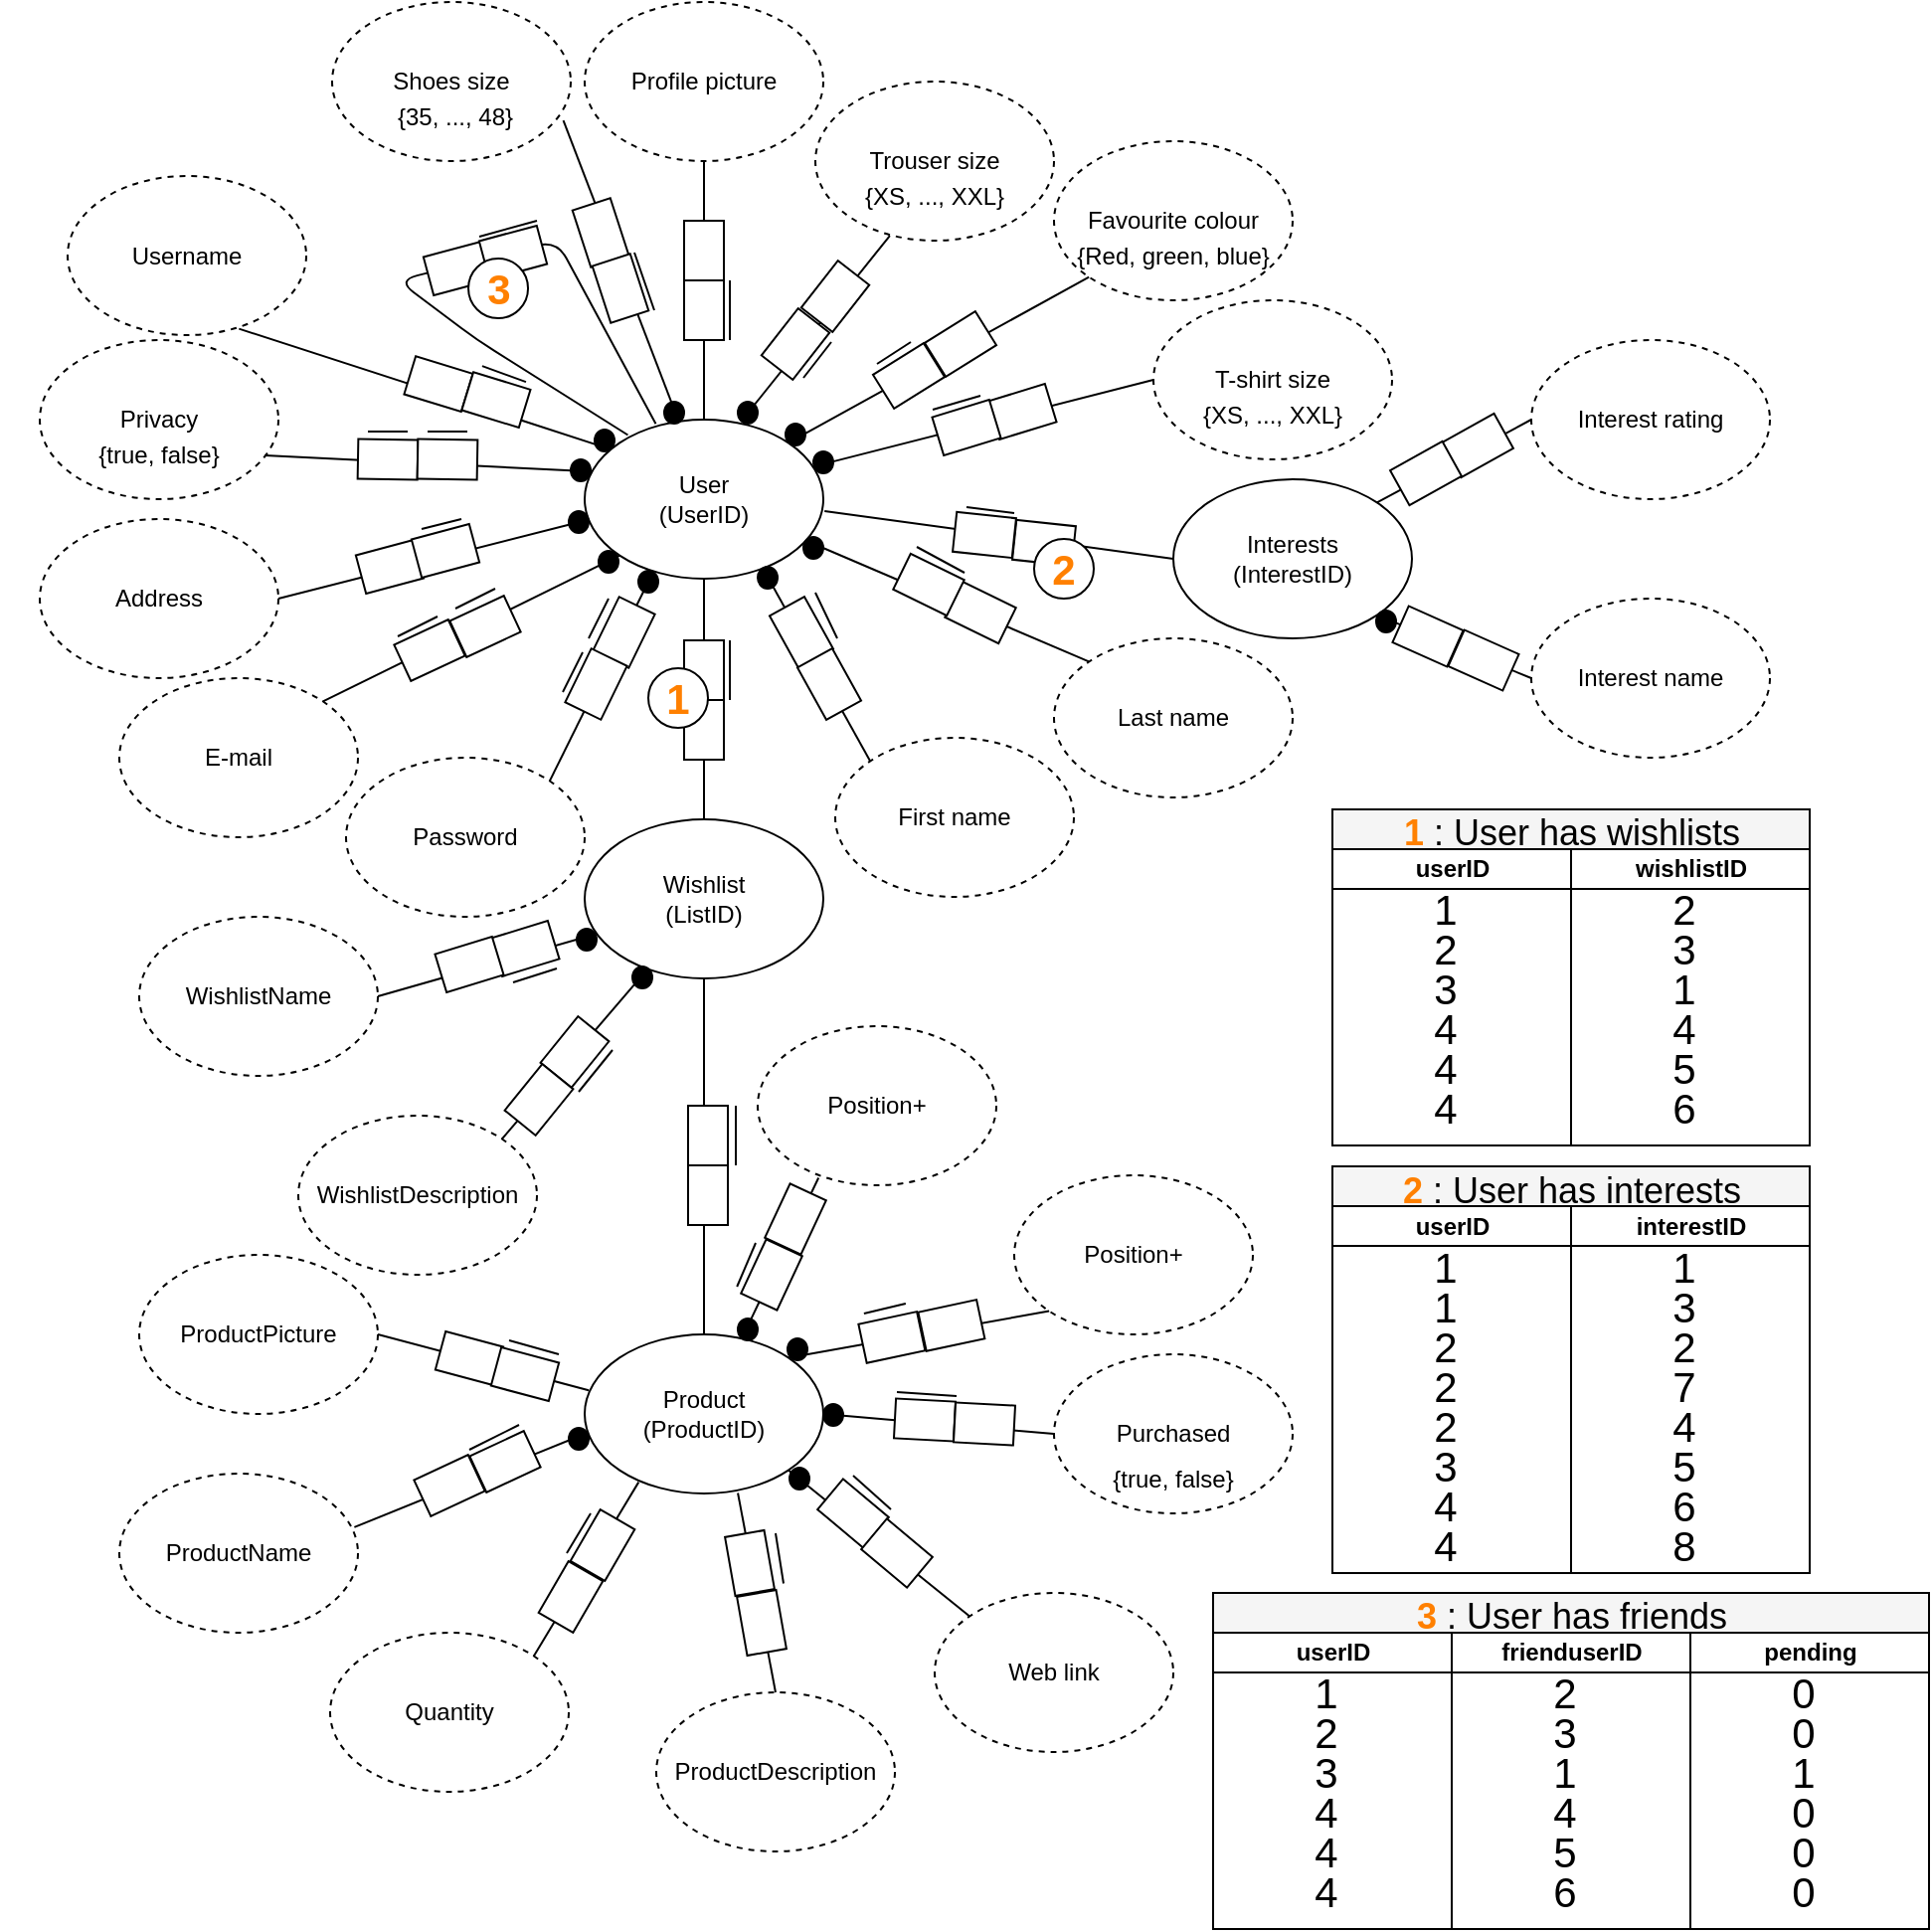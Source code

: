 <mxfile version="13.0.3" type="device"><diagram name="Page-1" id="929967ad-93f9-6ef4-fab6-5d389245f69c"><mxGraphModel dx="585" dy="343" grid="1" gridSize="10" guides="1" tooltips="1" connect="1" arrows="1" fold="1" page="1" pageScale="1.5" pageWidth="1169" pageHeight="826" background="none" math="0" shadow="0"><root><mxCell id="0" style=";html=1;"/><mxCell id="1" style=";html=1;" parent="0"/><mxCell id="jIVGavs9_M5bjKOVfZvE-7" value="Favourite colour" style="ellipse;whiteSpace=wrap;html=1;dashed=1;" parent="1" vertex="1"><mxGeometry x="1070" y="300" width="120" height="80" as="geometry"/></mxCell><mxCell id="jIVGavs9_M5bjKOVfZvE-30" value="User&lt;br&gt;(UserID)" style="ellipse;whiteSpace=wrap;html=1;" parent="1" vertex="1"><mxGeometry x="834" y="440" width="120" height="80" as="geometry"/></mxCell><mxCell id="jIVGavs9_M5bjKOVfZvE-32" value="Address" style="ellipse;whiteSpace=wrap;html=1;dashed=1;" parent="1" vertex="1"><mxGeometry x="560" y="490" width="120" height="80" as="geometry"/></mxCell><mxCell id="jIVGavs9_M5bjKOVfZvE-35" value="Last name" style="ellipse;whiteSpace=wrap;html=1;dashed=1;" parent="1" vertex="1"><mxGeometry x="1070" y="550" width="120" height="80" as="geometry"/></mxCell><mxCell id="jIVGavs9_M5bjKOVfZvE-36" value="First name" style="ellipse;whiteSpace=wrap;html=1;dashed=1;" parent="1" vertex="1"><mxGeometry x="960" y="600" width="120" height="80" as="geometry"/></mxCell><mxCell id="jIVGavs9_M5bjKOVfZvE-37" value="Wishlist&lt;br&gt;(ListID)" style="ellipse;whiteSpace=wrap;html=1;" parent="1" vertex="1"><mxGeometry x="834" y="641" width="120" height="80" as="geometry"/></mxCell><mxCell id="jIVGavs9_M5bjKOVfZvE-43" value="WishlistDescription" style="ellipse;whiteSpace=wrap;html=1;dashed=1;" parent="1" vertex="1"><mxGeometry x="690" y="790" width="120" height="80" as="geometry"/></mxCell><mxCell id="jIVGavs9_M5bjKOVfZvE-48" value="Product&lt;br&gt;(ProductID)" style="ellipse;whiteSpace=wrap;html=1;" parent="1" vertex="1"><mxGeometry x="834" y="900" width="120" height="80" as="geometry"/></mxCell><mxCell id="jIVGavs9_M5bjKOVfZvE-50" value="Purchased" style="ellipse;whiteSpace=wrap;html=1;dashed=1;" parent="1" vertex="1"><mxGeometry x="1070" y="910" width="120" height="80" as="geometry"/></mxCell><mxCell id="jIVGavs9_M5bjKOVfZvE-54" value="Web link" style="ellipse;whiteSpace=wrap;html=1;dashed=1;" parent="1" vertex="1"><mxGeometry x="1010" y="1030" width="120" height="80" as="geometry"/></mxCell><mxCell id="jIVGavs9_M5bjKOVfZvE-57" value="ProductDescription" style="ellipse;whiteSpace=wrap;html=1;dashed=1;" parent="1" vertex="1"><mxGeometry x="870" y="1080" width="120" height="80" as="geometry"/></mxCell><mxCell id="jIVGavs9_M5bjKOVfZvE-58" value="ProductPicture" style="ellipse;whiteSpace=wrap;html=1;dashed=1;" parent="1" vertex="1"><mxGeometry x="610" y="860" width="120" height="80" as="geometry"/></mxCell><mxCell id="j5jvxoO_s9bt74qul9Rj-1" value="Username" style="ellipse;whiteSpace=wrap;html=1;dashed=1;" parent="1" vertex="1"><mxGeometry x="574" y="317.5" width="120" height="80" as="geometry"/></mxCell><mxCell id="qXIojNMbWWccw3Ld3ZAH-1" value="Password" style="ellipse;whiteSpace=wrap;html=1;dashed=1;" parent="1" vertex="1"><mxGeometry x="714" y="610" width="120" height="80" as="geometry"/></mxCell><mxCell id="j7kts7VHe-uKLAfD876b-1" value="ProductName" style="ellipse;whiteSpace=wrap;html=1;dashed=1;" parent="1" vertex="1"><mxGeometry x="600" y="970" width="120" height="80" as="geometry"/></mxCell><mxCell id="j7kts7VHe-uKLAfD876b-6" value="WishlistName" style="ellipse;whiteSpace=wrap;html=1;dashed=1;" parent="1" vertex="1"><mxGeometry x="610" y="690" width="120" height="80" as="geometry"/></mxCell><mxCell id="da_u3u_EK6mUuRbgSV3e-1" value="Interests&lt;br&gt;(InterestID)" style="ellipse;whiteSpace=wrap;html=1;" parent="1" vertex="1"><mxGeometry x="1130" y="470" width="120" height="80" as="geometry"/></mxCell><mxCell id="da_u3u_EK6mUuRbgSV3e-6" value="Interest name" style="ellipse;whiteSpace=wrap;html=1;dashed=1;" parent="1" vertex="1"><mxGeometry x="1310" y="530" width="120" height="80" as="geometry"/></mxCell><mxCell id="da_u3u_EK6mUuRbgSV3e-18" value="T-shirt size" style="ellipse;whiteSpace=wrap;html=1;dashed=1;" parent="1" vertex="1"><mxGeometry x="1120" y="380" width="120" height="80" as="geometry"/></mxCell><mxCell id="da_u3u_EK6mUuRbgSV3e-19" value="Trouser size" style="ellipse;whiteSpace=wrap;html=1;dashed=1;" parent="1" vertex="1"><mxGeometry x="950" y="270" width="120" height="80" as="geometry"/></mxCell><mxCell id="da_u3u_EK6mUuRbgSV3e-20" value="Shoes size" style="ellipse;whiteSpace=wrap;html=1;dashed=1;" parent="1" vertex="1"><mxGeometry x="707" y="230" width="120" height="80" as="geometry"/></mxCell><mxCell id="da_u3u_EK6mUuRbgSV3e-51" value="Position+" style="ellipse;whiteSpace=wrap;html=1;dashed=1;" parent="1" vertex="1"><mxGeometry x="1050" y="820" width="120" height="80" as="geometry"/></mxCell><mxCell id="da_u3u_EK6mUuRbgSV3e-64" value="Quantity" style="ellipse;whiteSpace=wrap;html=1;dashed=1;" parent="1" vertex="1"><mxGeometry x="706" y="1050" width="120" height="80" as="geometry"/></mxCell><mxCell id="R_gByk7WLc_SYoypfElz-11" value="E-mail" style="ellipse;whiteSpace=wrap;html=1;dashed=1;" parent="1" vertex="1"><mxGeometry x="600" y="570" width="120" height="80" as="geometry"/></mxCell><mxCell id="4eLRWc8vF46ZS3_33dME-1" value="Privacy" style="ellipse;whiteSpace=wrap;html=1;dashed=1;" parent="1" vertex="1"><mxGeometry x="560" y="400" width="120" height="80" as="geometry"/></mxCell><mxCell id="Ih-stfb0yc3LlGlRU3Db-1" value="Interest rating" style="ellipse;whiteSpace=wrap;html=1;dashed=1;" parent="1" vertex="1"><mxGeometry x="1310" y="400" width="120" height="80" as="geometry"/></mxCell><mxCell id="1b7z9YTywMdS5ZOEaI9_-1" value="" style="endArrow=none;html=1;entryX=0.5;entryY=1;entryDx=0;entryDy=0;exitX=0.5;exitY=0;exitDx=0;exitDy=0;" parent="1" source="jIVGavs9_M5bjKOVfZvE-37" target="jIVGavs9_M5bjKOVfZvE-30" edge="1"><mxGeometry width="50" height="50" relative="1" as="geometry"><mxPoint x="950" y="570" as="sourcePoint"/><mxPoint x="1000" y="520" as="targetPoint"/></mxGeometry></mxCell><mxCell id="1b7z9YTywMdS5ZOEaI9_-2" value="" style="endArrow=none;html=1;entryX=0.757;entryY=0.962;entryDx=0;entryDy=0;exitX=0;exitY=0;exitDx=0;exitDy=0;entryPerimeter=0;" parent="1" source="jIVGavs9_M5bjKOVfZvE-36" target="jIVGavs9_M5bjKOVfZvE-30" edge="1"><mxGeometry width="50" height="50" relative="1" as="geometry"><mxPoint x="904" y="651" as="sourcePoint"/><mxPoint x="904" y="530" as="targetPoint"/></mxGeometry></mxCell><mxCell id="1b7z9YTywMdS5ZOEaI9_-3" value="" style="endArrow=none;html=1;entryX=0.95;entryY=0.775;entryDx=0;entryDy=0;exitX=0;exitY=0;exitDx=0;exitDy=0;entryPerimeter=0;" parent="1" source="jIVGavs9_M5bjKOVfZvE-35" target="jIVGavs9_M5bjKOVfZvE-30" edge="1"><mxGeometry width="50" height="50" relative="1" as="geometry"><mxPoint x="914" y="661" as="sourcePoint"/><mxPoint x="914" y="540" as="targetPoint"/></mxGeometry></mxCell><mxCell id="1b7z9YTywMdS5ZOEaI9_-4" value="" style="endArrow=none;html=1;entryX=1.005;entryY=0.575;entryDx=0;entryDy=0;exitX=0;exitY=0.5;exitDx=0;exitDy=0;entryPerimeter=0;" parent="1" source="da_u3u_EK6mUuRbgSV3e-1" target="jIVGavs9_M5bjKOVfZvE-30" edge="1"><mxGeometry width="50" height="50" relative="1" as="geometry"><mxPoint x="924" y="671" as="sourcePoint"/><mxPoint x="924" y="550" as="targetPoint"/></mxGeometry></mxCell><mxCell id="1b7z9YTywMdS5ZOEaI9_-5" value="" style="endArrow=none;html=1;entryX=0.964;entryY=0.293;entryDx=0;entryDy=0;exitX=0;exitY=0.5;exitDx=0;exitDy=0;entryPerimeter=0;" parent="1" source="da_u3u_EK6mUuRbgSV3e-18" target="jIVGavs9_M5bjKOVfZvE-30" edge="1"><mxGeometry width="50" height="50" relative="1" as="geometry"><mxPoint x="934" y="681" as="sourcePoint"/><mxPoint x="934" y="560" as="targetPoint"/></mxGeometry></mxCell><mxCell id="1b7z9YTywMdS5ZOEaI9_-6" value="" style="endArrow=none;html=1;entryX=1;entryY=0;entryDx=0;entryDy=0;exitX=0;exitY=1;exitDx=0;exitDy=0;" parent="1" source="jIVGavs9_M5bjKOVfZvE-7" target="jIVGavs9_M5bjKOVfZvE-30" edge="1"><mxGeometry width="50" height="50" relative="1" as="geometry"><mxPoint x="944" y="691" as="sourcePoint"/><mxPoint x="944" y="570" as="targetPoint"/></mxGeometry></mxCell><mxCell id="1b7z9YTywMdS5ZOEaI9_-7" value="" style="endArrow=none;html=1;entryX=0.66;entryY=0.003;entryDx=0;entryDy=0;exitX=0.312;exitY=0.969;exitDx=0;exitDy=0;exitPerimeter=0;entryPerimeter=0;" parent="1" source="da_u3u_EK6mUuRbgSV3e-19" target="jIVGavs9_M5bjKOVfZvE-30" edge="1"><mxGeometry width="50" height="50" relative="1" as="geometry"><mxPoint x="954" y="701" as="sourcePoint"/><mxPoint x="954" y="580" as="targetPoint"/></mxGeometry></mxCell><mxCell id="1b7z9YTywMdS5ZOEaI9_-8" value="" style="endArrow=none;html=1;entryX=0.394;entryY=0.01;entryDx=0;entryDy=0;entryPerimeter=0;exitX=0.969;exitY=0.744;exitDx=0;exitDy=0;exitPerimeter=0;" parent="1" source="da_u3u_EK6mUuRbgSV3e-20" target="jIVGavs9_M5bjKOVfZvE-30" edge="1"><mxGeometry width="50" height="50" relative="1" as="geometry"><mxPoint x="964" y="711" as="sourcePoint"/><mxPoint x="964" y="590" as="targetPoint"/></mxGeometry></mxCell><mxCell id="1b7z9YTywMdS5ZOEaI9_-9" value="" style="endArrow=none;html=1;entryX=0.718;entryY=0.96;entryDx=0;entryDy=0;exitX=0.112;exitY=0.188;exitDx=0;exitDy=0;entryPerimeter=0;exitPerimeter=0;" parent="1" source="jIVGavs9_M5bjKOVfZvE-30" target="j5jvxoO_s9bt74qul9Rj-1" edge="1"><mxGeometry width="50" height="50" relative="1" as="geometry"><mxPoint x="780" y="540.5" as="sourcePoint"/><mxPoint x="780" y="419.5" as="targetPoint"/></mxGeometry></mxCell><mxCell id="1b7z9YTywMdS5ZOEaI9_-10" value="" style="endArrow=none;html=1;entryX=0.943;entryY=0.725;entryDx=0;entryDy=0;exitX=0.03;exitY=0.327;exitDx=0;exitDy=0;entryPerimeter=0;exitPerimeter=0;" parent="1" source="jIVGavs9_M5bjKOVfZvE-30" target="4eLRWc8vF46ZS3_33dME-1" edge="1"><mxGeometry width="50" height="50" relative="1" as="geometry"><mxPoint x="790" y="550.5" as="sourcePoint"/><mxPoint x="790" y="429.5" as="targetPoint"/></mxGeometry></mxCell><mxCell id="1b7z9YTywMdS5ZOEaI9_-11" value="" style="endArrow=none;html=1;entryX=1;entryY=0.5;entryDx=0;entryDy=0;exitX=0.007;exitY=0.633;exitDx=0;exitDy=0;exitPerimeter=0;" parent="1" source="jIVGavs9_M5bjKOVfZvE-30" target="jIVGavs9_M5bjKOVfZvE-32" edge="1"><mxGeometry width="50" height="50" relative="1" as="geometry"><mxPoint x="800" y="560.5" as="sourcePoint"/><mxPoint x="800" y="439.5" as="targetPoint"/></mxGeometry></mxCell><mxCell id="1b7z9YTywMdS5ZOEaI9_-12" value="" style="endArrow=none;html=1;entryX=0;entryY=1;entryDx=0;entryDy=0;exitX=1;exitY=0;exitDx=0;exitDy=0;" parent="1" source="R_gByk7WLc_SYoypfElz-11" target="jIVGavs9_M5bjKOVfZvE-30" edge="1"><mxGeometry width="50" height="50" relative="1" as="geometry"><mxPoint x="810" y="570.5" as="sourcePoint"/><mxPoint x="810" y="449.5" as="targetPoint"/></mxGeometry></mxCell><mxCell id="1b7z9YTywMdS5ZOEaI9_-13" value="" style="endArrow=none;html=1;entryX=0.288;entryY=0.955;entryDx=0;entryDy=0;exitX=1;exitY=0;exitDx=0;exitDy=0;entryPerimeter=0;" parent="1" source="qXIojNMbWWccw3Ld3ZAH-1" target="jIVGavs9_M5bjKOVfZvE-30" edge="1"><mxGeometry width="50" height="50" relative="1" as="geometry"><mxPoint x="820" y="580.5" as="sourcePoint"/><mxPoint x="820" y="459.5" as="targetPoint"/></mxGeometry></mxCell><mxCell id="1b7z9YTywMdS5ZOEaI9_-14" value="" style="endArrow=none;html=1;entryX=1;entryY=0;entryDx=0;entryDy=0;exitX=0;exitY=0.5;exitDx=0;exitDy=0;" parent="1" source="Ih-stfb0yc3LlGlRU3Db-1" target="da_u3u_EK6mUuRbgSV3e-1" edge="1"><mxGeometry width="50" height="50" relative="1" as="geometry"><mxPoint x="1300" y="451" as="sourcePoint"/><mxPoint x="1300" y="330.0" as="targetPoint"/></mxGeometry></mxCell><mxCell id="1b7z9YTywMdS5ZOEaI9_-15" value="" style="endArrow=none;html=1;entryX=1;entryY=1;entryDx=0;entryDy=0;exitX=0;exitY=0.5;exitDx=0;exitDy=0;" parent="1" source="da_u3u_EK6mUuRbgSV3e-6" target="da_u3u_EK6mUuRbgSV3e-1" edge="1"><mxGeometry width="50" height="50" relative="1" as="geometry"><mxPoint x="840" y="600.5" as="sourcePoint"/><mxPoint x="840" y="479.5" as="targetPoint"/></mxGeometry></mxCell><mxCell id="1b7z9YTywMdS5ZOEaI9_-16" value="Profile picture" style="ellipse;whiteSpace=wrap;html=1;dashed=1;" parent="1" vertex="1"><mxGeometry x="834" y="230" width="120" height="80" as="geometry"/></mxCell><mxCell id="1b7z9YTywMdS5ZOEaI9_-18" value="" style="endArrow=none;html=1;entryX=0.5;entryY=1;entryDx=0;entryDy=0;exitX=0.5;exitY=0;exitDx=0;exitDy=0;" parent="1" source="jIVGavs9_M5bjKOVfZvE-30" target="1b7z9YTywMdS5ZOEaI9_-16" edge="1"><mxGeometry width="50" height="50" relative="1" as="geometry"><mxPoint x="870" y="400" as="sourcePoint"/><mxPoint x="920" y="350" as="targetPoint"/></mxGeometry></mxCell><mxCell id="1b7z9YTywMdS5ZOEaI9_-19" value="" style="endArrow=none;html=1;entryX=1;entryY=0.5;entryDx=0;entryDy=0;exitX=0.027;exitY=0.73;exitDx=0;exitDy=0;exitPerimeter=0;" parent="1" source="jIVGavs9_M5bjKOVfZvE-37" target="j7kts7VHe-uKLAfD876b-6" edge="1"><mxGeometry width="50" height="50" relative="1" as="geometry"><mxPoint x="930" y="800" as="sourcePoint"/><mxPoint x="980" y="750" as="targetPoint"/></mxGeometry></mxCell><mxCell id="1b7z9YTywMdS5ZOEaI9_-21" value="" style="endArrow=none;html=1;entryX=0.253;entryY=0.96;entryDx=0;entryDy=0;entryPerimeter=0;exitX=1;exitY=0;exitDx=0;exitDy=0;" parent="1" source="jIVGavs9_M5bjKOVfZvE-43" target="jIVGavs9_M5bjKOVfZvE-37" edge="1"><mxGeometry width="50" height="50" relative="1" as="geometry"><mxPoint x="820" y="810" as="sourcePoint"/><mxPoint x="870" y="760" as="targetPoint"/></mxGeometry></mxCell><mxCell id="1b7z9YTywMdS5ZOEaI9_-22" value="" style="endArrow=none;html=1;entryX=0.5;entryY=1;entryDx=0;entryDy=0;exitX=0.5;exitY=0;exitDx=0;exitDy=0;" parent="1" source="jIVGavs9_M5bjKOVfZvE-48" target="jIVGavs9_M5bjKOVfZvE-37" edge="1"><mxGeometry width="50" height="50" relative="1" as="geometry"><mxPoint x="830" y="820" as="sourcePoint"/><mxPoint x="880" y="770" as="targetPoint"/></mxGeometry></mxCell><mxCell id="1b7z9YTywMdS5ZOEaI9_-39" value="" style="group;rotation=90;" parent="1" vertex="1" connectable="0"><mxGeometry x="864" y="360" width="60" height="20" as="geometry"/></mxCell><mxCell id="1b7z9YTywMdS5ZOEaI9_-30" value="" style="rounded=0;whiteSpace=wrap;html=1;rotation=90;" parent="1b7z9YTywMdS5ZOEaI9_-39" vertex="1"><mxGeometry x="15" y="-15" width="30" height="20" as="geometry"/></mxCell><mxCell id="1b7z9YTywMdS5ZOEaI9_-31" value="" style="rounded=0;whiteSpace=wrap;html=1;rotation=90;" parent="1b7z9YTywMdS5ZOEaI9_-39" vertex="1"><mxGeometry x="15" y="15" width="30" height="20" as="geometry"/></mxCell><mxCell id="1b7z9YTywMdS5ZOEaI9_-40" value="" style="group;rotation=-232;" parent="1" vertex="1" connectable="0"><mxGeometry x="920" y="380" width="60" height="20" as="geometry"/></mxCell><mxCell id="1b7z9YTywMdS5ZOEaI9_-41" value="" style="rounded=0;whiteSpace=wrap;html=1;rotation=-232;" parent="1b7z9YTywMdS5ZOEaI9_-40" vertex="1"><mxGeometry x="25" y="-12" width="30" height="20" as="geometry"/></mxCell><mxCell id="1b7z9YTywMdS5ZOEaI9_-42" value="" style="rounded=0;whiteSpace=wrap;html=1;rotation=-232;" parent="1b7z9YTywMdS5ZOEaI9_-40" vertex="1"><mxGeometry x="5" y="12" width="30" height="20" as="geometry"/></mxCell><mxCell id="1b7z9YTywMdS5ZOEaI9_-46" value="" style="group;rotation=-212;" parent="1" vertex="1" connectable="0"><mxGeometry x="980" y="400" width="60" height="20" as="geometry"/></mxCell><mxCell id="1b7z9YTywMdS5ZOEaI9_-47" value="" style="rounded=0;whiteSpace=wrap;html=1;rotation=-212;" parent="1b7z9YTywMdS5ZOEaI9_-46" vertex="1"><mxGeometry x="28" y="-8" width="30" height="20" as="geometry"/></mxCell><mxCell id="1b7z9YTywMdS5ZOEaI9_-48" value="" style="rounded=0;whiteSpace=wrap;html=1;rotation=-212;" parent="1b7z9YTywMdS5ZOEaI9_-46" vertex="1"><mxGeometry x="2" y="8" width="30" height="20" as="geometry"/></mxCell><mxCell id="1b7z9YTywMdS5ZOEaI9_-52" value="" style="group;rotation=-197;" parent="1" vertex="1" connectable="0"><mxGeometry x="1010" y="430" width="60" height="20" as="geometry"/></mxCell><mxCell id="1b7z9YTywMdS5ZOEaI9_-53" value="" style="rounded=0;whiteSpace=wrap;html=1;rotation=-197;" parent="1b7z9YTywMdS5ZOEaI9_-52" vertex="1"><mxGeometry x="29" y="-4" width="30" height="20" as="geometry"/></mxCell><mxCell id="1b7z9YTywMdS5ZOEaI9_-54" value="" style="rounded=0;whiteSpace=wrap;html=1;rotation=-197;" parent="1b7z9YTywMdS5ZOEaI9_-52" vertex="1"><mxGeometry x="1" y="4" width="30" height="20" as="geometry"/></mxCell><mxCell id="1b7z9YTywMdS5ZOEaI9_-55" value="" style="group;rotation=-174;" parent="1" vertex="1" connectable="0"><mxGeometry x="1020" y="490" width="70" height="40" as="geometry"/></mxCell><mxCell id="1b7z9YTywMdS5ZOEaI9_-56" value="" style="rounded=0;whiteSpace=wrap;html=1;rotation=-174;" parent="1b7z9YTywMdS5ZOEaI9_-55" vertex="1"><mxGeometry x="30" y="2" width="30" height="20" as="geometry"/></mxCell><mxCell id="1b7z9YTywMdS5ZOEaI9_-57" value="" style="rounded=0;whiteSpace=wrap;html=1;rotation=-174;" parent="1b7z9YTywMdS5ZOEaI9_-55" vertex="1"><mxGeometry y="-2" width="30" height="20" as="geometry"/></mxCell><mxCell id="AiiuEW-BlDZGE2Cjz6tv-4" value="&lt;b&gt;2&lt;/b&gt;" style="ellipse;whiteSpace=wrap;html=1;aspect=fixed;fontSize=21;fontColor=#FF8000;" parent="1b7z9YTywMdS5ZOEaI9_-55" vertex="1"><mxGeometry x="40" y="10" width="30" height="30" as="geometry"/></mxCell><mxCell id="1b7z9YTywMdS5ZOEaI9_-58" value="" style="group;rotation=-154;" parent="1" vertex="1" connectable="0"><mxGeometry x="990" y="520" width="60" height="20" as="geometry"/></mxCell><mxCell id="1b7z9YTywMdS5ZOEaI9_-59" value="" style="rounded=0;whiteSpace=wrap;html=1;rotation=-154;" parent="1b7z9YTywMdS5ZOEaI9_-58" vertex="1"><mxGeometry x="28" y="7" width="30" height="20" as="geometry"/></mxCell><mxCell id="1b7z9YTywMdS5ZOEaI9_-60" value="" style="rounded=0;whiteSpace=wrap;html=1;rotation=-154;" parent="1b7z9YTywMdS5ZOEaI9_-58" vertex="1"><mxGeometry x="2" y="-7" width="30" height="20" as="geometry"/></mxCell><mxCell id="1b7z9YTywMdS5ZOEaI9_-61" value="" style="group;rotation=61;" parent="1" vertex="1" connectable="0"><mxGeometry x="920" y="550" width="60" height="20" as="geometry"/></mxCell><mxCell id="1b7z9YTywMdS5ZOEaI9_-62" value="" style="rounded=0;whiteSpace=wrap;html=1;rotation=61;" parent="1b7z9YTywMdS5ZOEaI9_-61" vertex="1"><mxGeometry x="8" y="-13" width="30" height="20" as="geometry"/></mxCell><mxCell id="1b7z9YTywMdS5ZOEaI9_-63" value="" style="rounded=0;whiteSpace=wrap;html=1;rotation=61;" parent="1b7z9YTywMdS5ZOEaI9_-61" vertex="1"><mxGeometry x="22" y="13" width="30" height="20" as="geometry"/></mxCell><mxCell id="1b7z9YTywMdS5ZOEaI9_-67" value="" style="group;rotation=1;" parent="1" vertex="1" connectable="0"><mxGeometry x="720" y="450" width="60" height="20" as="geometry"/></mxCell><mxCell id="1b7z9YTywMdS5ZOEaI9_-68" value="" style="rounded=0;whiteSpace=wrap;html=1;rotation=1;" parent="1b7z9YTywMdS5ZOEaI9_-67" vertex="1"><mxGeometry width="30" height="20" as="geometry"/></mxCell><mxCell id="1b7z9YTywMdS5ZOEaI9_-69" value="" style="rounded=0;whiteSpace=wrap;html=1;rotation=1;" parent="1b7z9YTywMdS5ZOEaI9_-67" vertex="1"><mxGeometry x="30" width="30" height="20" as="geometry"/></mxCell><mxCell id="1b7z9YTywMdS5ZOEaI9_-71" value="" style="group;rotation=-15;" parent="1" vertex="1" connectable="0"><mxGeometry x="720" y="500" width="60" height="20" as="geometry"/></mxCell><mxCell id="1b7z9YTywMdS5ZOEaI9_-72" value="" style="rounded=0;whiteSpace=wrap;html=1;rotation=-15;" parent="1b7z9YTywMdS5ZOEaI9_-71" vertex="1"><mxGeometry x="1" y="4" width="30" height="20" as="geometry"/></mxCell><mxCell id="1b7z9YTywMdS5ZOEaI9_-73" value="" style="rounded=0;whiteSpace=wrap;html=1;rotation=-15;" parent="1b7z9YTywMdS5ZOEaI9_-71" vertex="1"><mxGeometry x="29" y="-4" width="30" height="20" as="geometry"/></mxCell><mxCell id="1b7z9YTywMdS5ZOEaI9_-74" value="" style="group;rotation=-205;" parent="1" vertex="1" connectable="0"><mxGeometry x="740" y="540" width="60" height="20" as="geometry"/></mxCell><mxCell id="1b7z9YTywMdS5ZOEaI9_-75" value="" style="rounded=0;whiteSpace=wrap;html=1;rotation=-205;" parent="1b7z9YTywMdS5ZOEaI9_-74" vertex="1"><mxGeometry x="29" y="-6" width="30" height="20" as="geometry"/></mxCell><mxCell id="1b7z9YTywMdS5ZOEaI9_-76" value="" style="rounded=0;whiteSpace=wrap;html=1;rotation=-205;" parent="1b7z9YTywMdS5ZOEaI9_-74" vertex="1"><mxGeometry x="1" y="6" width="30" height="20" as="geometry"/></mxCell><mxCell id="1b7z9YTywMdS5ZOEaI9_-77" value="" style="group;rotation=116;" parent="1" vertex="1" connectable="0"><mxGeometry x="816.75" y="550" width="60" height="20" as="geometry"/></mxCell><mxCell id="1b7z9YTywMdS5ZOEaI9_-78" value="" style="rounded=0;whiteSpace=wrap;html=1;rotation=116;" parent="1b7z9YTywMdS5ZOEaI9_-77" vertex="1"><mxGeometry x="22" y="-13" width="30" height="20" as="geometry"/></mxCell><mxCell id="1b7z9YTywMdS5ZOEaI9_-79" value="" style="rounded=0;whiteSpace=wrap;html=1;rotation=116;" parent="1b7z9YTywMdS5ZOEaI9_-77" vertex="1"><mxGeometry x="8" y="13" width="30" height="20" as="geometry"/></mxCell><mxCell id="1b7z9YTywMdS5ZOEaI9_-80" value="" style="group;rotation=-197;" parent="1" vertex="1" connectable="0"><mxGeometry x="760" y="700" width="60" height="20" as="geometry"/></mxCell><mxCell id="1b7z9YTywMdS5ZOEaI9_-81" value="" style="rounded=0;whiteSpace=wrap;html=1;rotation=-197;" parent="1b7z9YTywMdS5ZOEaI9_-80" vertex="1"><mxGeometry x="29" y="-4" width="30" height="20" as="geometry"/></mxCell><mxCell id="1b7z9YTywMdS5ZOEaI9_-82" value="" style="rounded=0;whiteSpace=wrap;html=1;rotation=-197;" parent="1b7z9YTywMdS5ZOEaI9_-80" vertex="1"><mxGeometry x="1" y="4" width="30" height="20" as="geometry"/></mxCell><mxCell id="1b7z9YTywMdS5ZOEaI9_-83" value="" style="group;rotation=-231;" parent="1" vertex="1" connectable="0"><mxGeometry x="790" y="760" width="60" height="20" as="geometry"/></mxCell><mxCell id="1b7z9YTywMdS5ZOEaI9_-84" value="" style="rounded=0;whiteSpace=wrap;html=1;rotation=-231;" parent="1b7z9YTywMdS5ZOEaI9_-83" vertex="1"><mxGeometry x="24" y="-12" width="30" height="20" as="geometry"/></mxCell><mxCell id="1b7z9YTywMdS5ZOEaI9_-85" value="" style="rounded=0;whiteSpace=wrap;html=1;rotation=-231;" parent="1b7z9YTywMdS5ZOEaI9_-83" vertex="1"><mxGeometry x="6" y="12" width="30" height="20" as="geometry"/></mxCell><mxCell id="1b7z9YTywMdS5ZOEaI9_-86" value="" style="group;rotation=90;" parent="1" vertex="1" connectable="0"><mxGeometry x="866" y="805" width="60" height="20" as="geometry"/></mxCell><mxCell id="1b7z9YTywMdS5ZOEaI9_-87" value="" style="rounded=0;whiteSpace=wrap;html=1;rotation=90;" parent="1b7z9YTywMdS5ZOEaI9_-86" vertex="1"><mxGeometry x="15" y="-15" width="30" height="20" as="geometry"/></mxCell><mxCell id="1b7z9YTywMdS5ZOEaI9_-88" value="" style="rounded=0;whiteSpace=wrap;html=1;rotation=90;" parent="1b7z9YTywMdS5ZOEaI9_-86" vertex="1"><mxGeometry x="15" y="15" width="30" height="20" as="geometry"/></mxCell><mxCell id="1b7z9YTywMdS5ZOEaI9_-113" value="" style="group;rotation=-209;" parent="1" vertex="1" connectable="0"><mxGeometry x="1240" y="450" width="60" height="20" as="geometry"/></mxCell><mxCell id="1b7z9YTywMdS5ZOEaI9_-114" value="" style="rounded=0;whiteSpace=wrap;html=1;rotation=-209;" parent="1b7z9YTywMdS5ZOEaI9_-113" vertex="1"><mxGeometry x="28" y="-7" width="30" height="20" as="geometry"/></mxCell><mxCell id="1b7z9YTywMdS5ZOEaI9_-115" value="" style="rounded=0;whiteSpace=wrap;html=1;rotation=-209;" parent="1b7z9YTywMdS5ZOEaI9_-113" vertex="1"><mxGeometry x="2" y="7" width="30" height="20" as="geometry"/></mxCell><mxCell id="1b7z9YTywMdS5ZOEaI9_-116" value="" style="group;rotation=24;" parent="1" vertex="1" connectable="0"><mxGeometry x="1242" y="545" width="60" height="20" as="geometry"/></mxCell><mxCell id="1b7z9YTywMdS5ZOEaI9_-117" value="" style="rounded=0;whiteSpace=wrap;html=1;rotation=24;" parent="1b7z9YTywMdS5ZOEaI9_-116" vertex="1"><mxGeometry x="1" y="-6" width="30" height="20" as="geometry"/></mxCell><mxCell id="1b7z9YTywMdS5ZOEaI9_-118" value="" style="rounded=0;whiteSpace=wrap;html=1;rotation=24;" parent="1b7z9YTywMdS5ZOEaI9_-116" vertex="1"><mxGeometry x="29" y="6" width="30" height="20" as="geometry"/></mxCell><mxCell id="1b7z9YTywMdS5ZOEaI9_-128" value="" style="endArrow=none;html=1;" parent="1" edge="1"><mxGeometry width="50" height="50" relative="1" as="geometry"><mxPoint x="836" y="550" as="sourcePoint"/><mxPoint x="846" y="530" as="targetPoint"/></mxGeometry></mxCell><mxCell id="1b7z9YTywMdS5ZOEaI9_-129" value="" style="endArrow=none;html=1;" parent="1" edge="1"><mxGeometry width="50" height="50" relative="1" as="geometry"><mxPoint x="823" y="577" as="sourcePoint"/><mxPoint x="833" y="557" as="targetPoint"/></mxGeometry></mxCell><mxCell id="1b7z9YTywMdS5ZOEaI9_-130" value="" style="endArrow=none;html=1;" parent="1" edge="1"><mxGeometry width="50" height="50" relative="1" as="geometry"><mxPoint x="769" y="535" as="sourcePoint"/><mxPoint x="789" y="525" as="targetPoint"/></mxGeometry></mxCell><mxCell id="1b7z9YTywMdS5ZOEaI9_-131" value="" style="endArrow=none;html=1;" parent="1" edge="1"><mxGeometry width="50" height="50" relative="1" as="geometry"><mxPoint x="740" y="549" as="sourcePoint"/><mxPoint x="760" y="539" as="targetPoint"/></mxGeometry></mxCell><mxCell id="1b7z9YTywMdS5ZOEaI9_-135" value="{true, false}" style="text;html=1;strokeColor=none;fillColor=none;align=center;verticalAlign=middle;whiteSpace=wrap;rounded=0;" parent="1" vertex="1"><mxGeometry x="540" y="450" width="160" height="15" as="geometry"/></mxCell><mxCell id="1b7z9YTywMdS5ZOEaI9_-136" value="{35, ..., 48}" style="text;html=1;strokeColor=none;fillColor=none;align=center;verticalAlign=middle;whiteSpace=wrap;rounded=0;" parent="1" vertex="1"><mxGeometry x="689" y="280" width="160" height="15" as="geometry"/></mxCell><mxCell id="1b7z9YTywMdS5ZOEaI9_-137" value="{XS, ..., XXL}&lt;span style=&quot;font-family: monospace ; font-size: 0px&quot;&gt;%3CmxGraphModel%3E%3Croot%3E%3CmxCell%20id%3D%220%22%2F%3E%3CmxCell%20id%3D%221%22%20parent%3D%220%22%2F%3E%3CmxCell%20id%3D%222%22%20value%3D%22%7Btrue%2C%20false%7D%22%20style%3D%22text%3Bhtml%3D1%3BstrokeColor%3Dnone%3BfillColor%3Dnone%3Balign%3Dcenter%3BverticalAlign%3Dmiddle%3BwhiteSpace%3Dwrap%3Brounded%3D0%3B%22%20vertex%3D%221%22%20parent%3D%221%22%3E%3CmxGeometry%20x%3D%22540%22%20y%3D%22450%22%20width%3D%22160%22%20height%3D%2215%22%20as%3D%22geometry%22%2F%3E%3C%2FmxCell%3E%3C%2Froot%3E%3C%2FmxGraphModel%3E&lt;/span&gt;" style="text;html=1;strokeColor=none;fillColor=none;align=center;verticalAlign=middle;whiteSpace=wrap;rounded=0;" parent="1" vertex="1"><mxGeometry x="930" y="320" width="160" height="15" as="geometry"/></mxCell><mxCell id="1b7z9YTywMdS5ZOEaI9_-138" value="{XS, ..., XXL}&lt;span style=&quot;font-family: monospace ; font-size: 0px&quot;&gt;%3CmxGraphModel%3E%3Croot%3E%3CmxCell%20id%3D%220%22%2F%3E%3CmxCell%20id%3D%221%22%20parent%3D%220%22%2F%3E%3CmxCell%20id%3D%222%22%20value%3D%22%7Btrue%2C%20false%7D%22%20style%3D%22text%3Bhtml%3D1%3BstrokeColor%3Dnone%3BfillColor%3Dnone%3Balign%3Dcenter%3BverticalAlign%3Dmiddle%3BwhiteSpace%3Dwrap%3Brounded%3D0%3B%22%20vertex%3D%221%22%20parent%3D%221%22%3E%3CmxGeometry%20x%3D%22540%22%20y%3D%22450%22%20width%3D%22160%22%20height%3D%2215%22%20as%3D%22geometry%22%2F%3E%3C%2FmxCell%3E%3C%2Froot%3E%3C%2FmxGraphModel%3E&lt;/span&gt;" style="text;html=1;strokeColor=none;fillColor=none;align=center;verticalAlign=middle;whiteSpace=wrap;rounded=0;" parent="1" vertex="1"><mxGeometry x="1100" y="430" width="160" height="15" as="geometry"/></mxCell><mxCell id="1b7z9YTywMdS5ZOEaI9_-140" value="{Red, green, blue}" style="text;html=1;strokeColor=none;fillColor=none;align=center;verticalAlign=middle;whiteSpace=wrap;rounded=0;" parent="1" vertex="1"><mxGeometry x="1050" y="350" width="160" height="15" as="geometry"/></mxCell><mxCell id="1b7z9YTywMdS5ZOEaI9_-146" value="" style="shape=mxgraph.bpmn.shape;html=1;verticalLabelPosition=bottom;labelBackgroundColor=#ffffff;verticalAlign=top;align=center;perimeter=ellipsePerimeter;outlineConnect=0;outline=standard;symbol=general;fillColor=#000000;" parent="1" vertex="1"><mxGeometry x="841" y="506" width="10" height="11" as="geometry"/></mxCell><mxCell id="1b7z9YTywMdS5ZOEaI9_-147" value="" style="shape=mxgraph.bpmn.shape;html=1;verticalLabelPosition=bottom;labelBackgroundColor=#ffffff;verticalAlign=top;align=center;perimeter=ellipsePerimeter;outlineConnect=0;outline=standard;symbol=general;fillColor=#000000;" parent="1" vertex="1"><mxGeometry x="826" y="486" width="10" height="11" as="geometry"/></mxCell><mxCell id="1b7z9YTywMdS5ZOEaI9_-148" value="" style="shape=mxgraph.bpmn.shape;html=1;verticalLabelPosition=bottom;labelBackgroundColor=#ffffff;verticalAlign=top;align=center;perimeter=ellipsePerimeter;outlineConnect=0;outline=standard;symbol=general;fillColor=#000000;" parent="1" vertex="1"><mxGeometry x="827" y="460" width="10" height="11" as="geometry"/></mxCell><mxCell id="1b7z9YTywMdS5ZOEaI9_-149" value="" style="shape=mxgraph.bpmn.shape;html=1;verticalLabelPosition=bottom;labelBackgroundColor=#ffffff;verticalAlign=top;align=center;perimeter=ellipsePerimeter;outlineConnect=0;outline=standard;symbol=general;fillColor=#000000;" parent="1" vertex="1"><mxGeometry x="839" y="445" width="10" height="11" as="geometry"/></mxCell><mxCell id="1b7z9YTywMdS5ZOEaI9_-150" value="" style="shape=mxgraph.bpmn.shape;html=1;verticalLabelPosition=bottom;labelBackgroundColor=#ffffff;verticalAlign=top;align=center;perimeter=ellipsePerimeter;outlineConnect=0;outline=standard;symbol=general;fillColor=#000000;" parent="1" vertex="1"><mxGeometry x="874" y="431" width="10" height="11" as="geometry"/></mxCell><mxCell id="1b7z9YTywMdS5ZOEaI9_-151" value="" style="shape=mxgraph.bpmn.shape;html=1;verticalLabelPosition=bottom;labelBackgroundColor=#ffffff;verticalAlign=top;align=center;perimeter=ellipsePerimeter;outlineConnect=0;outline=standard;symbol=general;fillColor=#000000;" parent="1" vertex="1"><mxGeometry x="861" y="516" width="10" height="11" as="geometry"/></mxCell><mxCell id="1b7z9YTywMdS5ZOEaI9_-152" value="" style="shape=mxgraph.bpmn.shape;html=1;verticalLabelPosition=bottom;labelBackgroundColor=#ffffff;verticalAlign=top;align=center;perimeter=ellipsePerimeter;outlineConnect=0;outline=standard;symbol=general;fillColor=#000000;" parent="1" vertex="1"><mxGeometry x="921" y="514" width="10" height="11" as="geometry"/></mxCell><mxCell id="1b7z9YTywMdS5ZOEaI9_-153" value="" style="shape=mxgraph.bpmn.shape;html=1;verticalLabelPosition=bottom;labelBackgroundColor=#ffffff;verticalAlign=top;align=center;perimeter=ellipsePerimeter;outlineConnect=0;outline=standard;symbol=general;fillColor=#000000;" parent="1" vertex="1"><mxGeometry x="944" y="499" width="10" height="11" as="geometry"/></mxCell><mxCell id="1b7z9YTywMdS5ZOEaI9_-155" value="" style="shape=mxgraph.bpmn.shape;html=1;verticalLabelPosition=bottom;labelBackgroundColor=#ffffff;verticalAlign=top;align=center;perimeter=ellipsePerimeter;outlineConnect=0;outline=standard;symbol=general;fillColor=#000000;" parent="1" vertex="1"><mxGeometry x="949" y="456" width="10" height="11" as="geometry"/></mxCell><mxCell id="1b7z9YTywMdS5ZOEaI9_-156" value="" style="shape=mxgraph.bpmn.shape;html=1;verticalLabelPosition=bottom;labelBackgroundColor=#ffffff;verticalAlign=top;align=center;perimeter=ellipsePerimeter;outlineConnect=0;outline=standard;symbol=general;fillColor=#000000;" parent="1" vertex="1"><mxGeometry x="935" y="442" width="10" height="11" as="geometry"/></mxCell><mxCell id="1b7z9YTywMdS5ZOEaI9_-157" value="" style="shape=mxgraph.bpmn.shape;html=1;verticalLabelPosition=bottom;labelBackgroundColor=#ffffff;verticalAlign=top;align=center;perimeter=ellipsePerimeter;outlineConnect=0;outline=standard;symbol=general;fillColor=#000000;" parent="1" vertex="1"><mxGeometry x="911" y="431" width="10" height="11" as="geometry"/></mxCell><mxCell id="1b7z9YTywMdS5ZOEaI9_-159" value="" style="shape=mxgraph.bpmn.shape;html=1;verticalLabelPosition=bottom;labelBackgroundColor=#ffffff;verticalAlign=top;align=center;perimeter=ellipsePerimeter;outlineConnect=0;outline=standard;symbol=general;fillColor=#000000;" parent="1" vertex="1"><mxGeometry x="1232" y="536" width="10" height="11" as="geometry"/></mxCell><mxCell id="1b7z9YTywMdS5ZOEaI9_-160" value="" style="shape=mxgraph.bpmn.shape;html=1;verticalLabelPosition=bottom;labelBackgroundColor=#ffffff;verticalAlign=top;align=center;perimeter=ellipsePerimeter;outlineConnect=0;outline=standard;symbol=general;fillColor=#000000;" parent="1" vertex="1"><mxGeometry x="830" y="696" width="10" height="11" as="geometry"/></mxCell><mxCell id="1b7z9YTywMdS5ZOEaI9_-161" value="" style="shape=mxgraph.bpmn.shape;html=1;verticalLabelPosition=bottom;labelBackgroundColor=#ffffff;verticalAlign=top;align=center;perimeter=ellipsePerimeter;outlineConnect=0;outline=standard;symbol=general;fillColor=#000000;" parent="1" vertex="1"><mxGeometry x="858" y="715" width="10" height="11" as="geometry"/></mxCell><mxCell id="1b7z9YTywMdS5ZOEaI9_-165" value="" style="endArrow=none;html=1;entryX=0.017;entryY=0.351;entryDx=0;entryDy=0;exitX=1;exitY=0.5;exitDx=0;exitDy=0;entryPerimeter=0;" parent="1" source="jIVGavs9_M5bjKOVfZvE-58" target="jIVGavs9_M5bjKOVfZvE-48" edge="1"><mxGeometry width="50" height="50" relative="1" as="geometry"><mxPoint x="904" y="910" as="sourcePoint"/><mxPoint x="904" y="731" as="targetPoint"/></mxGeometry></mxCell><mxCell id="1b7z9YTywMdS5ZOEaI9_-166" value="" style="endArrow=none;html=1;entryX=0.009;entryY=0.62;entryDx=0;entryDy=0;exitX=0.985;exitY=0.337;exitDx=0;exitDy=0;entryPerimeter=0;exitPerimeter=0;" parent="1" source="j7kts7VHe-uKLAfD876b-1" target="jIVGavs9_M5bjKOVfZvE-48" edge="1"><mxGeometry width="50" height="50" relative="1" as="geometry"><mxPoint x="760" y="920" as="sourcePoint"/><mxPoint x="846.04" y="938.08" as="targetPoint"/></mxGeometry></mxCell><mxCell id="1b7z9YTywMdS5ZOEaI9_-167" value="" style="endArrow=none;html=1;entryX=0.226;entryY=0.929;entryDx=0;entryDy=0;exitX=1;exitY=0;exitDx=0;exitDy=0;entryPerimeter=0;" parent="1" source="da_u3u_EK6mUuRbgSV3e-64" target="jIVGavs9_M5bjKOVfZvE-48" edge="1"><mxGeometry width="50" height="50" relative="1" as="geometry"><mxPoint x="748.2" y="992.96" as="sourcePoint"/><mxPoint x="845.08" y="959.6" as="targetPoint"/></mxGeometry></mxCell><mxCell id="1b7z9YTywMdS5ZOEaI9_-168" value="" style="endArrow=none;html=1;entryX=0.5;entryY=0;entryDx=0;entryDy=0;exitX=0.642;exitY=0.997;exitDx=0;exitDy=0;exitPerimeter=0;" parent="1" source="jIVGavs9_M5bjKOVfZvE-48" target="jIVGavs9_M5bjKOVfZvE-57" edge="1"><mxGeometry width="50" height="50" relative="1" as="geometry"><mxPoint x="829.426" y="1057.716" as="sourcePoint"/><mxPoint x="871.12" y="984.32" as="targetPoint"/></mxGeometry></mxCell><mxCell id="1b7z9YTywMdS5ZOEaI9_-169" value="" style="endArrow=none;html=1;entryX=0;entryY=0;entryDx=0;entryDy=0;exitX=1;exitY=1;exitDx=0;exitDy=0;" parent="1" source="jIVGavs9_M5bjKOVfZvE-48" target="jIVGavs9_M5bjKOVfZvE-54" edge="1"><mxGeometry width="50" height="50" relative="1" as="geometry"><mxPoint x="921.04" y="989.76" as="sourcePoint"/><mxPoint x="934" y="1060" as="targetPoint"/></mxGeometry></mxCell><mxCell id="1b7z9YTywMdS5ZOEaI9_-170" value="" style="endArrow=none;html=1;entryX=0;entryY=0.5;entryDx=0;entryDy=0;exitX=1;exitY=0.5;exitDx=0;exitDy=0;" parent="1" source="jIVGavs9_M5bjKOVfZvE-48" target="jIVGavs9_M5bjKOVfZvE-50" edge="1"><mxGeometry width="50" height="50" relative="1" as="geometry"><mxPoint x="946.426" y="978.284" as="sourcePoint"/><mxPoint x="1027.574" y="1041.716" as="targetPoint"/></mxGeometry></mxCell><mxCell id="1b7z9YTywMdS5ZOEaI9_-171" value="" style="endArrow=none;html=1;entryX=0;entryY=1;entryDx=0;entryDy=0;exitX=1;exitY=0;exitDx=0;exitDy=0;" parent="1" source="jIVGavs9_M5bjKOVfZvE-48" target="da_u3u_EK6mUuRbgSV3e-51" edge="1"><mxGeometry width="50" height="50" relative="1" as="geometry"><mxPoint x="964" y="950" as="sourcePoint"/><mxPoint x="1060" y="960" as="targetPoint"/></mxGeometry></mxCell><mxCell id="1b7z9YTywMdS5ZOEaI9_-172" value="" style="group;rotation=15;" parent="1" vertex="1" connectable="0"><mxGeometry x="760" y="906" width="60" height="20" as="geometry"/></mxCell><mxCell id="1b7z9YTywMdS5ZOEaI9_-173" value="" style="rounded=0;whiteSpace=wrap;html=1;rotation=15;" parent="1b7z9YTywMdS5ZOEaI9_-172" vertex="1"><mxGeometry x="1" y="-4" width="30" height="20" as="geometry"/></mxCell><mxCell id="1b7z9YTywMdS5ZOEaI9_-174" value="" style="rounded=0;whiteSpace=wrap;html=1;rotation=15;" parent="1b7z9YTywMdS5ZOEaI9_-172" vertex="1"><mxGeometry x="29" y="4" width="30" height="20" as="geometry"/></mxCell><mxCell id="1b7z9YTywMdS5ZOEaI9_-178" value="" style="group;rotation=-205;" parent="1" vertex="1" connectable="0"><mxGeometry x="750" y="960" width="60" height="20" as="geometry"/></mxCell><mxCell id="1b7z9YTywMdS5ZOEaI9_-179" value="" style="rounded=0;whiteSpace=wrap;html=1;rotation=-205;" parent="1b7z9YTywMdS5ZOEaI9_-178" vertex="1"><mxGeometry x="29" y="-6" width="30" height="20" as="geometry"/></mxCell><mxCell id="1b7z9YTywMdS5ZOEaI9_-180" value="" style="rounded=0;whiteSpace=wrap;html=1;rotation=-205;" parent="1b7z9YTywMdS5ZOEaI9_-178" vertex="1"><mxGeometry x="1" y="6" width="30" height="20" as="geometry"/></mxCell><mxCell id="1b7z9YTywMdS5ZOEaI9_-182" value="" style="group;rotation=-240;" parent="1" vertex="1" connectable="0"><mxGeometry x="805" y="1009" width="60" height="20" as="geometry"/></mxCell><mxCell id="1b7z9YTywMdS5ZOEaI9_-183" value="" style="rounded=0;whiteSpace=wrap;html=1;rotation=-240;" parent="1b7z9YTywMdS5ZOEaI9_-182" vertex="1"><mxGeometry x="23" y="-13" width="30" height="20" as="geometry"/></mxCell><mxCell id="1b7z9YTywMdS5ZOEaI9_-184" value="" style="rounded=0;whiteSpace=wrap;html=1;rotation=-240;" parent="1b7z9YTywMdS5ZOEaI9_-182" vertex="1"><mxGeometry x="7" y="13" width="30" height="20" as="geometry"/></mxCell><mxCell id="1b7z9YTywMdS5ZOEaI9_-185" value="" style="group;rotation=80;" parent="1" vertex="1" connectable="0"><mxGeometry x="890" y="1020" width="60" height="20" as="geometry"/></mxCell><mxCell id="1b7z9YTywMdS5ZOEaI9_-186" value="" style="rounded=0;whiteSpace=wrap;html=1;rotation=80;" parent="1b7z9YTywMdS5ZOEaI9_-185" vertex="1"><mxGeometry x="12" y="-15" width="30" height="20" as="geometry"/></mxCell><mxCell id="1b7z9YTywMdS5ZOEaI9_-187" value="" style="rounded=0;whiteSpace=wrap;html=1;rotation=80;" parent="1b7z9YTywMdS5ZOEaI9_-185" vertex="1"><mxGeometry x="18" y="15" width="30" height="20" as="geometry"/></mxCell><mxCell id="1b7z9YTywMdS5ZOEaI9_-188" value="" style="group;rotation=40;" parent="1" vertex="1" connectable="0"><mxGeometry x="950" y="990" width="60" height="20" as="geometry"/></mxCell><mxCell id="1b7z9YTywMdS5ZOEaI9_-189" value="" style="rounded=0;whiteSpace=wrap;html=1;rotation=40;" parent="1b7z9YTywMdS5ZOEaI9_-188" vertex="1"><mxGeometry x="4" y="-10" width="30" height="20" as="geometry"/></mxCell><mxCell id="1b7z9YTywMdS5ZOEaI9_-190" value="" style="rounded=0;whiteSpace=wrap;html=1;rotation=40;" parent="1b7z9YTywMdS5ZOEaI9_-188" vertex="1"><mxGeometry x="26" y="10" width="30" height="20" as="geometry"/></mxCell><mxCell id="1b7z9YTywMdS5ZOEaI9_-191" value="" style="group;rotation=3;" parent="1" vertex="1" connectable="0"><mxGeometry x="990" y="934" width="60" height="20" as="geometry"/></mxCell><mxCell id="1b7z9YTywMdS5ZOEaI9_-192" value="" style="rounded=0;whiteSpace=wrap;html=1;rotation=3;" parent="1b7z9YTywMdS5ZOEaI9_-191" vertex="1"><mxGeometry y="-1" width="30" height="20" as="geometry"/></mxCell><mxCell id="1b7z9YTywMdS5ZOEaI9_-193" value="" style="rounded=0;whiteSpace=wrap;html=1;rotation=3;" parent="1b7z9YTywMdS5ZOEaI9_-191" vertex="1"><mxGeometry x="30" y="1" width="30" height="20" as="geometry"/></mxCell><mxCell id="1b7z9YTywMdS5ZOEaI9_-197" value="" style="shape=mxgraph.bpmn.shape;html=1;verticalLabelPosition=bottom;labelBackgroundColor=#ffffff;verticalAlign=top;align=center;perimeter=ellipsePerimeter;outlineConnect=0;outline=standard;symbol=general;fillColor=#000000;" parent="1" vertex="1"><mxGeometry x="826" y="947" width="10" height="11" as="geometry"/></mxCell><mxCell id="1b7z9YTywMdS5ZOEaI9_-198" value="" style="shape=mxgraph.bpmn.shape;html=1;verticalLabelPosition=bottom;labelBackgroundColor=#ffffff;verticalAlign=top;align=center;perimeter=ellipsePerimeter;outlineConnect=0;outline=standard;symbol=general;fillColor=#000000;" parent="1" vertex="1"><mxGeometry x="937" y="967" width="10" height="11" as="geometry"/></mxCell><mxCell id="1b7z9YTywMdS5ZOEaI9_-199" value="" style="shape=mxgraph.bpmn.shape;html=1;verticalLabelPosition=bottom;labelBackgroundColor=#ffffff;verticalAlign=top;align=center;perimeter=ellipsePerimeter;outlineConnect=0;outline=standard;symbol=general;fillColor=#000000;" parent="1" vertex="1"><mxGeometry x="936" y="902" width="10" height="11" as="geometry"/></mxCell><mxCell id="1b7z9YTywMdS5ZOEaI9_-200" value="" style="shape=mxgraph.bpmn.shape;html=1;verticalLabelPosition=bottom;labelBackgroundColor=#ffffff;verticalAlign=top;align=center;perimeter=ellipsePerimeter;outlineConnect=0;outline=standard;symbol=general;fillColor=#000000;" parent="1" vertex="1"><mxGeometry x="954" y="935" width="10" height="11" as="geometry"/></mxCell><mxCell id="1b7z9YTywMdS5ZOEaI9_-201" value="" style="endArrow=none;html=1;" parent="1" edge="1"><mxGeometry width="50" height="50" relative="1" as="geometry"><mxPoint x="752" y="495" as="sourcePoint"/><mxPoint x="772" y="490" as="targetPoint"/></mxGeometry></mxCell><mxCell id="1b7z9YTywMdS5ZOEaI9_-202" value="" style="endArrow=none;html=1;" parent="1" edge="1"><mxGeometry width="50" height="50" relative="1" as="geometry"><mxPoint x="755" y="446" as="sourcePoint"/><mxPoint x="775" y="446" as="targetPoint"/></mxGeometry></mxCell><mxCell id="1b7z9YTywMdS5ZOEaI9_-203" value="" style="endArrow=none;html=1;" parent="1" edge="1"><mxGeometry width="50" height="50" relative="1" as="geometry"><mxPoint x="725" y="446" as="sourcePoint"/><mxPoint x="745" y="446" as="targetPoint"/></mxGeometry></mxCell><mxCell id="1b7z9YTywMdS5ZOEaI9_-206" value="" style="endArrow=none;html=1;" parent="1" edge="1"><mxGeometry width="50" height="50" relative="1" as="geometry"><mxPoint x="907" y="370" as="sourcePoint"/><mxPoint x="907" y="400" as="targetPoint"/></mxGeometry></mxCell><mxCell id="1b7z9YTywMdS5ZOEaI9_-207" value="" style="endArrow=none;html=1;" parent="1" edge="1"><mxGeometry width="50" height="50" relative="1" as="geometry"><mxPoint x="958" y="401" as="sourcePoint"/><mxPoint x="944" y="419" as="targetPoint"/></mxGeometry></mxCell><mxCell id="1b7z9YTywMdS5ZOEaI9_-208" value="" style="endArrow=none;html=1;" parent="1" edge="1"><mxGeometry width="50" height="50" relative="1" as="geometry"><mxPoint x="998" y="401" as="sourcePoint"/><mxPoint x="981" y="412" as="targetPoint"/></mxGeometry></mxCell><mxCell id="1b7z9YTywMdS5ZOEaI9_-209" value="" style="endArrow=none;html=1;" parent="1" edge="1"><mxGeometry width="50" height="50" relative="1" as="geometry"><mxPoint x="1033" y="428" as="sourcePoint"/><mxPoint x="1009" y="435" as="targetPoint"/></mxGeometry></mxCell><mxCell id="1b7z9YTywMdS5ZOEaI9_-210" value="" style="endArrow=none;html=1;" parent="1" edge="1"><mxGeometry width="50" height="50" relative="1" as="geometry"><mxPoint x="1050" y="487" as="sourcePoint"/><mxPoint x="1026" y="484" as="targetPoint"/></mxGeometry></mxCell><mxCell id="1b7z9YTywMdS5ZOEaI9_-211" value="" style="endArrow=none;html=1;" parent="1" edge="1"><mxGeometry width="50" height="50" relative="1" as="geometry"><mxPoint x="1025" y="517" as="sourcePoint"/><mxPoint x="1001" y="504" as="targetPoint"/></mxGeometry></mxCell><mxCell id="1b7z9YTywMdS5ZOEaI9_-212" value="" style="endArrow=none;html=1;" parent="1" edge="1"><mxGeometry width="50" height="50" relative="1" as="geometry"><mxPoint x="961" y="550" as="sourcePoint"/><mxPoint x="950" y="527" as="targetPoint"/></mxGeometry></mxCell><mxCell id="1b7z9YTywMdS5ZOEaI9_-213" value="" style="group;rotation=90;" parent="1" vertex="1" connectable="0"><mxGeometry x="864" y="571" width="60" height="20" as="geometry"/></mxCell><mxCell id="1b7z9YTywMdS5ZOEaI9_-214" value="" style="rounded=0;whiteSpace=wrap;html=1;rotation=90;" parent="1b7z9YTywMdS5ZOEaI9_-213" vertex="1"><mxGeometry x="15" y="-15" width="30" height="20" as="geometry"/></mxCell><mxCell id="1b7z9YTywMdS5ZOEaI9_-215" value="" style="rounded=0;whiteSpace=wrap;html=1;rotation=90;" parent="1b7z9YTywMdS5ZOEaI9_-213" vertex="1"><mxGeometry x="15" y="15" width="30" height="20" as="geometry"/></mxCell><mxCell id="1b7z9YTywMdS5ZOEaI9_-216" value="" style="endArrow=none;html=1;" parent="1" edge="1"><mxGeometry width="50" height="50" relative="1" as="geometry"><mxPoint x="907" y="551" as="sourcePoint"/><mxPoint x="907" y="581" as="targetPoint"/></mxGeometry></mxCell><mxCell id="1b7z9YTywMdS5ZOEaI9_-217" value="" style="endArrow=none;html=1;" parent="1" edge="1"><mxGeometry width="50" height="50" relative="1" as="geometry"><mxPoint x="820" y="716" as="sourcePoint"/><mxPoint x="798" y="723" as="targetPoint"/></mxGeometry></mxCell><mxCell id="1b7z9YTywMdS5ZOEaI9_-218" value="" style="endArrow=none;html=1;" parent="1" edge="1"><mxGeometry width="50" height="50" relative="1" as="geometry"><mxPoint x="910" y="785" as="sourcePoint"/><mxPoint x="910" y="815" as="targetPoint"/></mxGeometry></mxCell><mxCell id="1b7z9YTywMdS5ZOEaI9_-219" value="" style="endArrow=none;html=1;" parent="1" edge="1"><mxGeometry width="50" height="50" relative="1" as="geometry"><mxPoint x="848" y="757" as="sourcePoint"/><mxPoint x="831" y="778" as="targetPoint"/></mxGeometry></mxCell><mxCell id="1b7z9YTywMdS5ZOEaI9_-220" value="" style="endArrow=none;html=1;" parent="1" edge="1"><mxGeometry width="50" height="50" relative="1" as="geometry"><mxPoint x="821" y="910" as="sourcePoint"/><mxPoint x="796" y="903" as="targetPoint"/></mxGeometry></mxCell><mxCell id="1b7z9YTywMdS5ZOEaI9_-221" value="" style="endArrow=none;html=1;" parent="1" edge="1"><mxGeometry width="50" height="50" relative="1" as="geometry"><mxPoint x="801" y="945.5" as="sourcePoint"/><mxPoint x="776" y="958" as="targetPoint"/></mxGeometry></mxCell><mxCell id="1b7z9YTywMdS5ZOEaI9_-222" value="" style="endArrow=none;html=1;" parent="1" edge="1"><mxGeometry width="50" height="50" relative="1" as="geometry"><mxPoint x="837" y="990" as="sourcePoint"/><mxPoint x="825" y="1010" as="targetPoint"/></mxGeometry></mxCell><mxCell id="1b7z9YTywMdS5ZOEaI9_-223" value="" style="endArrow=none;html=1;" parent="1" edge="1"><mxGeometry width="50" height="50" relative="1" as="geometry"><mxPoint x="930" y="1000" as="sourcePoint"/><mxPoint x="934.0" y="1025.25" as="targetPoint"/></mxGeometry></mxCell><mxCell id="1b7z9YTywMdS5ZOEaI9_-224" value="" style="endArrow=none;html=1;" parent="1" edge="1"><mxGeometry width="50" height="50" relative="1" as="geometry"><mxPoint x="969" y="971" as="sourcePoint"/><mxPoint x="988" y="988" as="targetPoint"/></mxGeometry></mxCell><mxCell id="1b7z9YTywMdS5ZOEaI9_-225" value="" style="endArrow=none;html=1;" parent="1" edge="1"><mxGeometry width="50" height="50" relative="1" as="geometry"><mxPoint x="991" y="929" as="sourcePoint"/><mxPoint x="1021" y="931" as="targetPoint"/></mxGeometry></mxCell><mxCell id="1b7z9YTywMdS5ZOEaI9_-227" value="{true, false}" style="text;html=1;strokeColor=none;fillColor=none;align=center;verticalAlign=middle;whiteSpace=wrap;rounded=0;" parent="1" vertex="1"><mxGeometry x="1050" y="965" width="160" height="15" as="geometry"/></mxCell><mxCell id="1b7z9YTywMdS5ZOEaI9_-232" value="" style="group;rotation=-18;" parent="1" vertex="1" connectable="0"><mxGeometry x="837" y="330" width="23" height="60" as="geometry"/></mxCell><mxCell id="1b7z9YTywMdS5ZOEaI9_-228" value="" style="group;rotation=72;" parent="1b7z9YTywMdS5ZOEaI9_-232" vertex="1" connectable="0"><mxGeometry x="-20" y="20" width="60" height="20" as="geometry"/></mxCell><mxCell id="1b7z9YTywMdS5ZOEaI9_-229" value="" style="rounded=0;whiteSpace=wrap;html=1;rotation=72;" parent="1b7z9YTywMdS5ZOEaI9_-228" vertex="1"><mxGeometry x="10" y="-14" width="30" height="20" as="geometry"/></mxCell><mxCell id="1b7z9YTywMdS5ZOEaI9_-230" value="" style="rounded=0;whiteSpace=wrap;html=1;rotation=72;" parent="1b7z9YTywMdS5ZOEaI9_-228" vertex="1"><mxGeometry x="20" y="14" width="30" height="20" as="geometry"/></mxCell><mxCell id="1b7z9YTywMdS5ZOEaI9_-231" value="" style="endArrow=none;html=1;" parent="1b7z9YTywMdS5ZOEaI9_-232" edge="1"><mxGeometry width="50" height="50" relative="1" as="geometry"><mxPoint x="22" y="26" as="sourcePoint"/><mxPoint x="32" y="55" as="targetPoint"/></mxGeometry></mxCell><mxCell id="1b7z9YTywMdS5ZOEaI9_-233" value="" style="group;rotation=-6;" parent="1" vertex="1" connectable="0"><mxGeometry x="742.478" y="405.073" width="63.045" height="41.854" as="geometry"/></mxCell><mxCell id="1b7z9YTywMdS5ZOEaI9_-64" value="" style="group;rotation=17;" parent="1b7z9YTywMdS5ZOEaI9_-233" vertex="1" connectable="0"><mxGeometry x="2" y="11" width="60" height="20" as="geometry"/></mxCell><mxCell id="1b7z9YTywMdS5ZOEaI9_-65" value="" style="rounded=0;whiteSpace=wrap;html=1;rotation=17;" parent="1b7z9YTywMdS5ZOEaI9_-64" vertex="1"><mxGeometry x="1" y="-4" width="30" height="20" as="geometry"/></mxCell><mxCell id="1b7z9YTywMdS5ZOEaI9_-66" value="" style="rounded=0;whiteSpace=wrap;html=1;rotation=17;" parent="1b7z9YTywMdS5ZOEaI9_-64" vertex="1"><mxGeometry x="30" y="4" width="30" height="20" as="geometry"/></mxCell><mxCell id="1b7z9YTywMdS5ZOEaI9_-204" value="" style="endArrow=none;html=1;" parent="1b7z9YTywMdS5ZOEaI9_-233" edge="1"><mxGeometry width="50" height="50" relative="1" as="geometry"><mxPoint x="40" y="8" as="sourcePoint"/><mxPoint x="62" y="16" as="targetPoint"/></mxGeometry></mxCell><mxCell id="1b7z9YTywMdS5ZOEaI9_-237" value="" style="endArrow=none;html=1;exitX=0.298;exitY=0.027;exitDx=0;exitDy=0;exitPerimeter=0;entryX=0.181;entryY=0.097;entryDx=0;entryDy=0;entryPerimeter=0;" parent="1" source="jIVGavs9_M5bjKOVfZvE-30" target="jIVGavs9_M5bjKOVfZvE-30" edge="1"><mxGeometry width="50" height="50" relative="1" as="geometry"><mxPoint x="867.44" y="475.04" as="sourcePoint"/><mxPoint x="840" y="430" as="targetPoint"/><Array as="points"><mxPoint x="820" y="350"/><mxPoint x="740" y="370"/><mxPoint x="780" y="400"/></Array></mxGeometry></mxCell><mxCell id="1b7z9YTywMdS5ZOEaI9_-242" value="" style="group;rotation=-105;" parent="1" vertex="1" connectable="0"><mxGeometry x="772" y="329" width="23" height="60" as="geometry"/></mxCell><mxCell id="1b7z9YTywMdS5ZOEaI9_-238" value="" style="group;rotation=-15;" parent="1b7z9YTywMdS5ZOEaI9_-242" vertex="1" connectable="0"><mxGeometry x="-18" y="21" width="60" height="20" as="geometry"/></mxCell><mxCell id="1b7z9YTywMdS5ZOEaI9_-239" value="" style="rounded=0;whiteSpace=wrap;html=1;rotation=-15;" parent="1b7z9YTywMdS5ZOEaI9_-238" vertex="1"><mxGeometry x="1" y="4" width="30" height="20" as="geometry"/></mxCell><mxCell id="1b7z9YTywMdS5ZOEaI9_-240" value="" style="rounded=0;whiteSpace=wrap;html=1;rotation=-15;" parent="1b7z9YTywMdS5ZOEaI9_-238" vertex="1"><mxGeometry x="29" y="-4" width="30" height="20" as="geometry"/></mxCell><mxCell id="1b7z9YTywMdS5ZOEaI9_-241" value="" style="endArrow=none;html=1;" parent="1b7z9YTywMdS5ZOEaI9_-242" edge="1"><mxGeometry width="50" height="50" relative="1" as="geometry"><mxPoint x="9" y="19" as="sourcePoint"/><mxPoint x="38" y="11" as="targetPoint"/></mxGeometry></mxCell><mxCell id="AiiuEW-BlDZGE2Cjz6tv-2" value="&lt;b&gt;1&lt;/b&gt;" style="ellipse;whiteSpace=wrap;html=1;aspect=fixed;fontSize=21;fontColor=#FF8000;" parent="1" vertex="1"><mxGeometry x="866" y="565" width="30" height="30" as="geometry"/></mxCell><mxCell id="AiiuEW-BlDZGE2Cjz6tv-6" value="&lt;font style=&quot;font-size: 18px&quot;&gt;&lt;b&gt;&lt;font color=&quot;#ff8000&quot;&gt;1&lt;/font&gt;&lt;/b&gt; : User has wishlists&lt;/font&gt;" style="swimlane;html=1;childLayout=stackLayout;resizeParent=1;resizeParentMax=0;startSize=20;fillColor=#F5F5F5;fontSize=21;fontColor=#000000;fontStyle=0;labelBackgroundColor=none;" parent="1" vertex="1"><mxGeometry x="1210" y="636" width="240" height="169" as="geometry"/></mxCell><mxCell id="AiiuEW-BlDZGE2Cjz6tv-7" value="userID" style="swimlane;html=1;startSize=20;" parent="AiiuEW-BlDZGE2Cjz6tv-6" vertex="1"><mxGeometry y="20" width="120" height="149" as="geometry"/></mxCell><mxCell id="AiiuEW-BlDZGE2Cjz6tv-10" value="1" style="text;html=1;strokeColor=none;fillColor=none;align=center;verticalAlign=middle;whiteSpace=wrap;rounded=0;fontSize=21;fontColor=#000000;" parent="AiiuEW-BlDZGE2Cjz6tv-7" vertex="1"><mxGeometry x="37" y="20" width="40" height="20" as="geometry"/></mxCell><mxCell id="AiiuEW-BlDZGE2Cjz6tv-8" value="wishlistID" style="swimlane;html=1;startSize=20;labelBackgroundColor=#ffffff;labelBorderColor=none;shadow=0;rounded=0;swimlaneLine=1;" parent="AiiuEW-BlDZGE2Cjz6tv-6" vertex="1"><mxGeometry x="120" y="20" width="120" height="149" as="geometry"/></mxCell><mxCell id="AiiuEW-BlDZGE2Cjz6tv-18" value="3" style="text;html=1;strokeColor=none;fillColor=none;align=center;verticalAlign=middle;whiteSpace=wrap;rounded=0;fontSize=21;fontColor=#000000;" parent="AiiuEW-BlDZGE2Cjz6tv-8" vertex="1"><mxGeometry x="-83" y="60" width="40" height="20" as="geometry"/></mxCell><mxCell id="AiiuEW-BlDZGE2Cjz6tv-46" value="4" style="text;html=1;strokeColor=none;fillColor=none;align=center;verticalAlign=middle;whiteSpace=wrap;rounded=0;fontSize=21;fontColor=#000000;" parent="AiiuEW-BlDZGE2Cjz6tv-8" vertex="1"><mxGeometry x="-83" y="100" width="40" height="20" as="geometry"/></mxCell><mxCell id="AiiuEW-BlDZGE2Cjz6tv-47" value="5" style="text;html=1;strokeColor=none;fillColor=none;align=center;verticalAlign=middle;whiteSpace=wrap;rounded=0;fontSize=21;fontColor=#000000;" parent="AiiuEW-BlDZGE2Cjz6tv-8" vertex="1"><mxGeometry x="37" y="100" width="40" height="20" as="geometry"/></mxCell><mxCell id="AiiuEW-BlDZGE2Cjz6tv-19" value="1" style="text;html=1;strokeColor=none;fillColor=none;align=center;verticalAlign=middle;whiteSpace=wrap;rounded=0;fontSize=21;fontColor=#000000;" parent="AiiuEW-BlDZGE2Cjz6tv-8" vertex="1"><mxGeometry x="37" y="60" width="40" height="20" as="geometry"/></mxCell><mxCell id="AiiuEW-BlDZGE2Cjz6tv-11" value="2" style="text;html=1;strokeColor=none;fillColor=none;align=center;verticalAlign=middle;whiteSpace=wrap;rounded=0;fontSize=21;fontColor=#000000;" parent="AiiuEW-BlDZGE2Cjz6tv-8" vertex="1"><mxGeometry x="37" y="20" width="40" height="20" as="geometry"/></mxCell><mxCell id="AiiuEW-BlDZGE2Cjz6tv-15" value="2" style="text;html=1;strokeColor=none;fillColor=none;align=center;verticalAlign=middle;whiteSpace=wrap;rounded=0;fontSize=21;fontColor=#000000;" parent="AiiuEW-BlDZGE2Cjz6tv-8" vertex="1"><mxGeometry x="-83" y="40" width="40" height="20" as="geometry"/></mxCell><mxCell id="AiiuEW-BlDZGE2Cjz6tv-16" value="3" style="text;html=1;strokeColor=none;fillColor=none;align=center;verticalAlign=middle;whiteSpace=wrap;rounded=0;fontSize=21;fontColor=#000000;" parent="AiiuEW-BlDZGE2Cjz6tv-8" vertex="1"><mxGeometry x="37" y="40" width="40" height="20" as="geometry"/></mxCell><mxCell id="AiiuEW-BlDZGE2Cjz6tv-21" value="4" style="text;html=1;strokeColor=none;fillColor=none;align=center;verticalAlign=middle;whiteSpace=wrap;rounded=0;fontSize=21;fontColor=#000000;" parent="AiiuEW-BlDZGE2Cjz6tv-8" vertex="1"><mxGeometry x="-83" y="80" width="40" height="20" as="geometry"/></mxCell><mxCell id="AiiuEW-BlDZGE2Cjz6tv-22" value="4" style="text;html=1;strokeColor=none;fillColor=none;align=center;verticalAlign=middle;whiteSpace=wrap;rounded=0;fontSize=21;fontColor=#000000;" parent="AiiuEW-BlDZGE2Cjz6tv-8" vertex="1"><mxGeometry x="37" y="80" width="40" height="20" as="geometry"/></mxCell><mxCell id="AiiuEW-BlDZGE2Cjz6tv-48" value="4" style="text;html=1;strokeColor=none;fillColor=none;align=center;verticalAlign=middle;whiteSpace=wrap;rounded=0;fontSize=21;fontColor=#000000;" parent="AiiuEW-BlDZGE2Cjz6tv-8" vertex="1"><mxGeometry x="-83" y="120" width="40" height="20" as="geometry"/></mxCell><mxCell id="AiiuEW-BlDZGE2Cjz6tv-49" value="6" style="text;html=1;strokeColor=none;fillColor=none;align=center;verticalAlign=middle;whiteSpace=wrap;rounded=0;fontSize=21;fontColor=#000000;" parent="AiiuEW-BlDZGE2Cjz6tv-8" vertex="1"><mxGeometry x="37" y="120" width="40" height="20" as="geometry"/></mxCell><mxCell id="AiiuEW-BlDZGE2Cjz6tv-24" value="&lt;font style=&quot;font-size: 18px&quot;&gt;&lt;font color=&quot;#ff8000&quot;&gt;&lt;b&gt;2&lt;/b&gt;&lt;/font&gt; : User has interests&lt;/font&gt;" style="swimlane;html=1;childLayout=stackLayout;resizeParent=1;resizeParentMax=0;startSize=20;fillColor=#F5F5F5;fontSize=21;fontColor=#000000;fontStyle=0;labelBackgroundColor=none;" parent="1" vertex="1"><mxGeometry x="1210" y="815.5" width="240" height="204.5" as="geometry"/></mxCell><mxCell id="AiiuEW-BlDZGE2Cjz6tv-25" value="userID" style="swimlane;html=1;startSize=20;" parent="AiiuEW-BlDZGE2Cjz6tv-24" vertex="1"><mxGeometry y="20" width="120" height="184.5" as="geometry"/></mxCell><mxCell id="AiiuEW-BlDZGE2Cjz6tv-26" value="1" style="text;html=1;strokeColor=none;fillColor=none;align=center;verticalAlign=middle;whiteSpace=wrap;rounded=0;fontSize=21;fontColor=#000000;" parent="AiiuEW-BlDZGE2Cjz6tv-25" vertex="1"><mxGeometry x="37" y="20" width="40" height="20" as="geometry"/></mxCell><mxCell id="AiiuEW-BlDZGE2Cjz6tv-27" value="interestID" style="swimlane;html=1;startSize=20;labelBackgroundColor=#ffffff;labelBorderColor=none;shadow=0;rounded=0;swimlaneLine=1;" parent="AiiuEW-BlDZGE2Cjz6tv-24" vertex="1"><mxGeometry x="120" y="20" width="120" height="184.5" as="geometry"/></mxCell><mxCell id="AiiuEW-BlDZGE2Cjz6tv-51" value="1" style="text;html=1;strokeColor=none;fillColor=none;align=center;verticalAlign=middle;whiteSpace=wrap;rounded=0;fontSize=21;fontColor=#000000;" parent="AiiuEW-BlDZGE2Cjz6tv-27" vertex="1"><mxGeometry x="-83" y="40" width="40" height="20" as="geometry"/></mxCell><mxCell id="AiiuEW-BlDZGE2Cjz6tv-53" value="2" style="text;html=1;strokeColor=none;fillColor=none;align=center;verticalAlign=middle;whiteSpace=wrap;rounded=0;fontSize=21;fontColor=#000000;" parent="AiiuEW-BlDZGE2Cjz6tv-27" vertex="1"><mxGeometry x="-83" y="60" width="40" height="20" as="geometry"/></mxCell><mxCell id="AiiuEW-BlDZGE2Cjz6tv-54" value="2" style="text;html=1;strokeColor=none;fillColor=none;align=center;verticalAlign=middle;whiteSpace=wrap;rounded=0;fontSize=21;fontColor=#000000;" parent="AiiuEW-BlDZGE2Cjz6tv-27" vertex="1"><mxGeometry x="37" y="60" width="40" height="20" as="geometry"/></mxCell><mxCell id="AiiuEW-BlDZGE2Cjz6tv-52" value="3" style="text;html=1;strokeColor=none;fillColor=none;align=center;verticalAlign=middle;whiteSpace=wrap;rounded=0;fontSize=21;fontColor=#000000;" parent="AiiuEW-BlDZGE2Cjz6tv-27" vertex="1"><mxGeometry x="37" y="40" width="40" height="20" as="geometry"/></mxCell><mxCell id="AiiuEW-BlDZGE2Cjz6tv-32" value="1" style="text;html=1;strokeColor=none;fillColor=none;align=center;verticalAlign=middle;whiteSpace=wrap;rounded=0;fontSize=21;fontColor=#000000;" parent="AiiuEW-BlDZGE2Cjz6tv-27" vertex="1"><mxGeometry x="37" y="20" width="40" height="20" as="geometry"/></mxCell><mxCell id="AiiuEW-BlDZGE2Cjz6tv-55" value="2" style="text;html=1;strokeColor=none;fillColor=none;align=center;verticalAlign=middle;whiteSpace=wrap;rounded=0;fontSize=21;fontColor=#000000;" parent="AiiuEW-BlDZGE2Cjz6tv-27" vertex="1"><mxGeometry x="-83" y="80" width="40" height="20" as="geometry"/></mxCell><mxCell id="AiiuEW-BlDZGE2Cjz6tv-56" value="7" style="text;html=1;strokeColor=none;fillColor=none;align=center;verticalAlign=middle;whiteSpace=wrap;rounded=0;fontSize=21;fontColor=#000000;" parent="AiiuEW-BlDZGE2Cjz6tv-27" vertex="1"><mxGeometry x="37" y="80" width="40" height="20" as="geometry"/></mxCell><mxCell id="AiiuEW-BlDZGE2Cjz6tv-57" value="2" style="text;html=1;strokeColor=none;fillColor=none;align=center;verticalAlign=middle;whiteSpace=wrap;rounded=0;fontSize=21;fontColor=#000000;" parent="AiiuEW-BlDZGE2Cjz6tv-27" vertex="1"><mxGeometry x="-83" y="100" width="40" height="20" as="geometry"/></mxCell><mxCell id="AiiuEW-BlDZGE2Cjz6tv-58" value="4" style="text;html=1;strokeColor=none;fillColor=none;align=center;verticalAlign=middle;whiteSpace=wrap;rounded=0;fontSize=21;fontColor=#000000;" parent="AiiuEW-BlDZGE2Cjz6tv-27" vertex="1"><mxGeometry x="37" y="100" width="40" height="20" as="geometry"/></mxCell><mxCell id="AiiuEW-BlDZGE2Cjz6tv-59" value="3" style="text;html=1;strokeColor=none;fillColor=none;align=center;verticalAlign=middle;whiteSpace=wrap;rounded=0;fontSize=21;fontColor=#000000;" parent="AiiuEW-BlDZGE2Cjz6tv-27" vertex="1"><mxGeometry x="-83" y="120" width="40" height="20" as="geometry"/></mxCell><mxCell id="AiiuEW-BlDZGE2Cjz6tv-60" value="5" style="text;html=1;strokeColor=none;fillColor=none;align=center;verticalAlign=middle;whiteSpace=wrap;rounded=0;fontSize=21;fontColor=#000000;" parent="AiiuEW-BlDZGE2Cjz6tv-27" vertex="1"><mxGeometry x="37" y="120" width="40" height="20" as="geometry"/></mxCell><mxCell id="AiiuEW-BlDZGE2Cjz6tv-61" value="4" style="text;html=1;strokeColor=none;fillColor=none;align=center;verticalAlign=middle;whiteSpace=wrap;rounded=0;fontSize=21;fontColor=#000000;" parent="AiiuEW-BlDZGE2Cjz6tv-27" vertex="1"><mxGeometry x="-83" y="140" width="40" height="20" as="geometry"/></mxCell><mxCell id="AiiuEW-BlDZGE2Cjz6tv-62" value="6" style="text;html=1;strokeColor=none;fillColor=none;align=center;verticalAlign=middle;whiteSpace=wrap;rounded=0;fontSize=21;fontColor=#000000;" parent="AiiuEW-BlDZGE2Cjz6tv-27" vertex="1"><mxGeometry x="37" y="140" width="40" height="20" as="geometry"/></mxCell><mxCell id="AiiuEW-BlDZGE2Cjz6tv-63" value="4" style="text;html=1;strokeColor=none;fillColor=none;align=center;verticalAlign=middle;whiteSpace=wrap;rounded=0;fontSize=21;fontColor=#000000;" parent="AiiuEW-BlDZGE2Cjz6tv-27" vertex="1"><mxGeometry x="-83" y="160" width="40" height="20" as="geometry"/></mxCell><mxCell id="AiiuEW-BlDZGE2Cjz6tv-64" value="8" style="text;html=1;strokeColor=none;fillColor=none;align=center;verticalAlign=middle;whiteSpace=wrap;rounded=0;fontSize=21;fontColor=#000000;" parent="AiiuEW-BlDZGE2Cjz6tv-27" vertex="1"><mxGeometry x="37" y="160" width="40" height="20" as="geometry"/></mxCell><mxCell id="KLNjjO48g0cBTytTuH47-1" value="&lt;font style=&quot;font-size: 18px&quot;&gt;&lt;font color=&quot;#ff8000&quot;&gt;&lt;b&gt;3&lt;/b&gt;&lt;/font&gt; : User has friends&lt;/font&gt;" style="swimlane;html=1;childLayout=stackLayout;resizeParent=1;resizeParentMax=0;startSize=20;fillColor=#F5F5F5;fontSize=21;fontColor=#000000;fontStyle=0;labelBackgroundColor=none;" parent="1" vertex="1"><mxGeometry x="1150" y="1030" width="360" height="169" as="geometry"/></mxCell><mxCell id="KLNjjO48g0cBTytTuH47-2" value="userID" style="swimlane;html=1;startSize=20;" parent="KLNjjO48g0cBTytTuH47-1" vertex="1"><mxGeometry y="20" width="120" height="149" as="geometry"/></mxCell><mxCell id="KLNjjO48g0cBTytTuH47-3" value="1" style="text;html=1;strokeColor=none;fillColor=none;align=center;verticalAlign=middle;whiteSpace=wrap;rounded=0;fontSize=21;fontColor=#000000;" parent="KLNjjO48g0cBTytTuH47-2" vertex="1"><mxGeometry x="37" y="20" width="40" height="20" as="geometry"/></mxCell><mxCell id="KLNjjO48g0cBTytTuH47-4" value="frienduserID" style="swimlane;html=1;startSize=20;labelBackgroundColor=#ffffff;labelBorderColor=none;shadow=0;rounded=0;swimlaneLine=1;" parent="KLNjjO48g0cBTytTuH47-1" vertex="1"><mxGeometry x="120" y="20" width="120" height="149" as="geometry"/></mxCell><mxCell id="KLNjjO48g0cBTytTuH47-5" value="3" style="text;html=1;strokeColor=none;fillColor=none;align=center;verticalAlign=middle;whiteSpace=wrap;rounded=0;fontSize=21;fontColor=#000000;" parent="KLNjjO48g0cBTytTuH47-4" vertex="1"><mxGeometry x="-83" y="60" width="40" height="20" as="geometry"/></mxCell><mxCell id="KLNjjO48g0cBTytTuH47-6" value="4" style="text;html=1;strokeColor=none;fillColor=none;align=center;verticalAlign=middle;whiteSpace=wrap;rounded=0;fontSize=21;fontColor=#000000;" parent="KLNjjO48g0cBTytTuH47-4" vertex="1"><mxGeometry x="-83" y="100" width="40" height="20" as="geometry"/></mxCell><mxCell id="KLNjjO48g0cBTytTuH47-7" value="5" style="text;html=1;strokeColor=none;fillColor=none;align=center;verticalAlign=middle;whiteSpace=wrap;rounded=0;fontSize=21;fontColor=#000000;" parent="KLNjjO48g0cBTytTuH47-4" vertex="1"><mxGeometry x="37" y="100" width="40" height="20" as="geometry"/></mxCell><mxCell id="KLNjjO48g0cBTytTuH47-8" value="1" style="text;html=1;strokeColor=none;fillColor=none;align=center;verticalAlign=middle;whiteSpace=wrap;rounded=0;fontSize=21;fontColor=#000000;" parent="KLNjjO48g0cBTytTuH47-4" vertex="1"><mxGeometry x="37" y="60" width="40" height="20" as="geometry"/></mxCell><mxCell id="KLNjjO48g0cBTytTuH47-9" value="2" style="text;html=1;strokeColor=none;fillColor=none;align=center;verticalAlign=middle;whiteSpace=wrap;rounded=0;fontSize=21;fontColor=#000000;" parent="KLNjjO48g0cBTytTuH47-4" vertex="1"><mxGeometry x="37" y="20" width="40" height="20" as="geometry"/></mxCell><mxCell id="KLNjjO48g0cBTytTuH47-10" value="2" style="text;html=1;strokeColor=none;fillColor=none;align=center;verticalAlign=middle;whiteSpace=wrap;rounded=0;fontSize=21;fontColor=#000000;" parent="KLNjjO48g0cBTytTuH47-4" vertex="1"><mxGeometry x="-83" y="40" width="40" height="20" as="geometry"/></mxCell><mxCell id="KLNjjO48g0cBTytTuH47-11" value="3" style="text;html=1;strokeColor=none;fillColor=none;align=center;verticalAlign=middle;whiteSpace=wrap;rounded=0;fontSize=21;fontColor=#000000;" parent="KLNjjO48g0cBTytTuH47-4" vertex="1"><mxGeometry x="37" y="40" width="40" height="20" as="geometry"/></mxCell><mxCell id="KLNjjO48g0cBTytTuH47-12" value="4" style="text;html=1;strokeColor=none;fillColor=none;align=center;verticalAlign=middle;whiteSpace=wrap;rounded=0;fontSize=21;fontColor=#000000;" parent="KLNjjO48g0cBTytTuH47-4" vertex="1"><mxGeometry x="-83" y="80" width="40" height="20" as="geometry"/></mxCell><mxCell id="KLNjjO48g0cBTytTuH47-13" value="4" style="text;html=1;strokeColor=none;fillColor=none;align=center;verticalAlign=middle;whiteSpace=wrap;rounded=0;fontSize=21;fontColor=#000000;" parent="KLNjjO48g0cBTytTuH47-4" vertex="1"><mxGeometry x="37" y="80" width="40" height="20" as="geometry"/></mxCell><mxCell id="KLNjjO48g0cBTytTuH47-14" value="4" style="text;html=1;strokeColor=none;fillColor=none;align=center;verticalAlign=middle;whiteSpace=wrap;rounded=0;fontSize=21;fontColor=#000000;" parent="KLNjjO48g0cBTytTuH47-4" vertex="1"><mxGeometry x="-83" y="120" width="40" height="20" as="geometry"/></mxCell><mxCell id="KLNjjO48g0cBTytTuH47-15" value="6" style="text;html=1;strokeColor=none;fillColor=none;align=center;verticalAlign=middle;whiteSpace=wrap;rounded=0;fontSize=21;fontColor=#000000;" parent="KLNjjO48g0cBTytTuH47-4" vertex="1"><mxGeometry x="37" y="120" width="40" height="20" as="geometry"/></mxCell><mxCell id="KLNjjO48g0cBTytTuH47-31" value="pending" style="swimlane;html=1;startSize=20;labelBackgroundColor=#ffffff;labelBorderColor=none;shadow=0;rounded=0;swimlaneLine=1;" parent="KLNjjO48g0cBTytTuH47-1" vertex="1"><mxGeometry x="240" y="20" width="120" height="149" as="geometry"/></mxCell><mxCell id="KLNjjO48g0cBTytTuH47-34" value="0" style="text;html=1;strokeColor=none;fillColor=none;align=center;verticalAlign=middle;whiteSpace=wrap;rounded=0;fontSize=21;fontColor=#000000;" parent="KLNjjO48g0cBTytTuH47-31" vertex="1"><mxGeometry x="37" y="100" width="40" height="20" as="geometry"/></mxCell><mxCell id="KLNjjO48g0cBTytTuH47-35" value="1" style="text;html=1;strokeColor=none;fillColor=none;align=center;verticalAlign=middle;whiteSpace=wrap;rounded=0;fontSize=21;fontColor=#000000;" parent="KLNjjO48g0cBTytTuH47-31" vertex="1"><mxGeometry x="37" y="60" width="40" height="20" as="geometry"/></mxCell><mxCell id="KLNjjO48g0cBTytTuH47-36" value="0" style="text;html=1;strokeColor=none;fillColor=none;align=center;verticalAlign=middle;whiteSpace=wrap;rounded=0;fontSize=21;fontColor=#000000;" parent="KLNjjO48g0cBTytTuH47-31" vertex="1"><mxGeometry x="37" y="20" width="40" height="20" as="geometry"/></mxCell><mxCell id="KLNjjO48g0cBTytTuH47-38" value="0" style="text;html=1;strokeColor=none;fillColor=none;align=center;verticalAlign=middle;whiteSpace=wrap;rounded=0;fontSize=21;fontColor=#000000;" parent="KLNjjO48g0cBTytTuH47-31" vertex="1"><mxGeometry x="37" y="40" width="40" height="20" as="geometry"/></mxCell><mxCell id="KLNjjO48g0cBTytTuH47-40" value="0" style="text;html=1;strokeColor=none;fillColor=none;align=center;verticalAlign=middle;whiteSpace=wrap;rounded=0;fontSize=21;fontColor=#000000;" parent="KLNjjO48g0cBTytTuH47-31" vertex="1"><mxGeometry x="37" y="80" width="40" height="20" as="geometry"/></mxCell><mxCell id="KLNjjO48g0cBTytTuH47-42" value="0" style="text;html=1;strokeColor=none;fillColor=none;align=center;verticalAlign=middle;whiteSpace=wrap;rounded=0;fontSize=21;fontColor=#000000;" parent="KLNjjO48g0cBTytTuH47-31" vertex="1"><mxGeometry x="37" y="120" width="40" height="20" as="geometry"/></mxCell><mxCell id="KLNjjO48g0cBTytTuH47-44" value="&lt;b&gt;3&lt;/b&gt;" style="ellipse;whiteSpace=wrap;html=1;aspect=fixed;fontSize=21;fontColor=#FF8000;" parent="1" vertex="1"><mxGeometry x="775.52" y="359" width="30" height="30" as="geometry"/></mxCell><mxCell id="t5MXTvLQuYDsBZmlKwGY-1" value="Position+" style="ellipse;whiteSpace=wrap;html=1;dashed=1;" vertex="1" parent="1"><mxGeometry x="921" y="745" width="120" height="80" as="geometry"/></mxCell><mxCell id="t5MXTvLQuYDsBZmlKwGY-2" value="" style="group;rotation=10;" vertex="1" connectable="0" parent="1"><mxGeometry x="971.438" y="877.49" width="63.123" height="41.02" as="geometry"/></mxCell><mxCell id="1b7z9YTywMdS5ZOEaI9_-194" value="" style="group;rotation=-192;" parent="t5MXTvLQuYDsBZmlKwGY-2" vertex="1" connectable="0"><mxGeometry x="2" y="11" width="60" height="20" as="geometry"/></mxCell><mxCell id="1b7z9YTywMdS5ZOEaI9_-195" value="" style="rounded=0;whiteSpace=wrap;html=1;rotation=-192;" parent="1b7z9YTywMdS5ZOEaI9_-194" vertex="1"><mxGeometry x="30" y="-3" width="30" height="20" as="geometry"/></mxCell><mxCell id="1b7z9YTywMdS5ZOEaI9_-196" value="" style="rounded=0;whiteSpace=wrap;html=1;rotation=-192;" parent="1b7z9YTywMdS5ZOEaI9_-194" vertex="1"><mxGeometry y="3" width="30" height="20" as="geometry"/></mxCell><mxCell id="1b7z9YTywMdS5ZOEaI9_-226" value="" style="endArrow=none;html=1;" parent="t5MXTvLQuYDsBZmlKwGY-2" edge="1"><mxGeometry width="50" height="50" relative="1" as="geometry"><mxPoint x="3" y="12" as="sourcePoint"/><mxPoint x="24" y="7" as="targetPoint"/></mxGeometry></mxCell><mxCell id="t5MXTvLQuYDsBZmlKwGY-3" value="" style="endArrow=none;html=1;entryX=0.255;entryY=0.953;entryDx=0;entryDy=0;exitX=0.673;exitY=0.015;exitDx=0;exitDy=0;exitPerimeter=0;entryPerimeter=0;" edge="1" parent="1" source="t5MXTvLQuYDsBZmlKwGY-4" target="t5MXTvLQuYDsBZmlKwGY-1"><mxGeometry width="50" height="50" relative="1" as="geometry"><mxPoint x="914.426" y="869.996" as="sourcePoint"/><mxPoint x="1045.574" y="846.564" as="targetPoint"/></mxGeometry></mxCell><mxCell id="t5MXTvLQuYDsBZmlKwGY-4" value="" style="shape=mxgraph.bpmn.shape;html=1;verticalLabelPosition=bottom;labelBackgroundColor=#ffffff;verticalAlign=top;align=center;perimeter=ellipsePerimeter;outlineConnect=0;outline=standard;symbol=general;fillColor=#000000;" vertex="1" parent="1"><mxGeometry x="911" y="891.99" width="10" height="11" as="geometry"/></mxCell><mxCell id="t5MXTvLQuYDsBZmlKwGY-5" value="" style="endArrow=none;html=1;entryX=0.255;entryY=0.953;entryDx=0;entryDy=0;exitX=0.673;exitY=0.015;exitDx=0;exitDy=0;exitPerimeter=0;entryPerimeter=0;" edge="1" parent="1" source="jIVGavs9_M5bjKOVfZvE-48" target="t5MXTvLQuYDsBZmlKwGY-4"><mxGeometry width="50" height="50" relative="1" as="geometry"><mxPoint x="914.76" y="901.2" as="sourcePoint"/><mxPoint x="951.6" y="821.24" as="targetPoint"/></mxGeometry></mxCell><mxCell id="t5MXTvLQuYDsBZmlKwGY-10" value="" style="group;rotation=-65;" vertex="1" connectable="0" parent="1"><mxGeometry x="904" y="846" width="60" height="20" as="geometry"/></mxCell><mxCell id="t5MXTvLQuYDsBZmlKwGY-11" value="" style="rounded=0;whiteSpace=wrap;html=1;rotation=-65;" vertex="1" parent="t5MXTvLQuYDsBZmlKwGY-10"><mxGeometry x="9" y="14" width="30" height="20" as="geometry"/></mxCell><mxCell id="t5MXTvLQuYDsBZmlKwGY-12" value="" style="rounded=0;whiteSpace=wrap;html=1;rotation=-65;" vertex="1" parent="t5MXTvLQuYDsBZmlKwGY-10"><mxGeometry x="21" y="-14" width="30" height="20" as="geometry"/></mxCell><mxCell id="t5MXTvLQuYDsBZmlKwGY-13" value="" style="endArrow=none;html=1;" edge="1" parent="1"><mxGeometry width="50" height="50" relative="1" as="geometry"><mxPoint x="920" y="854" as="sourcePoint"/><mxPoint x="910.6" y="876" as="targetPoint"/></mxGeometry></mxCell></root></mxGraphModel></diagram></mxfile>